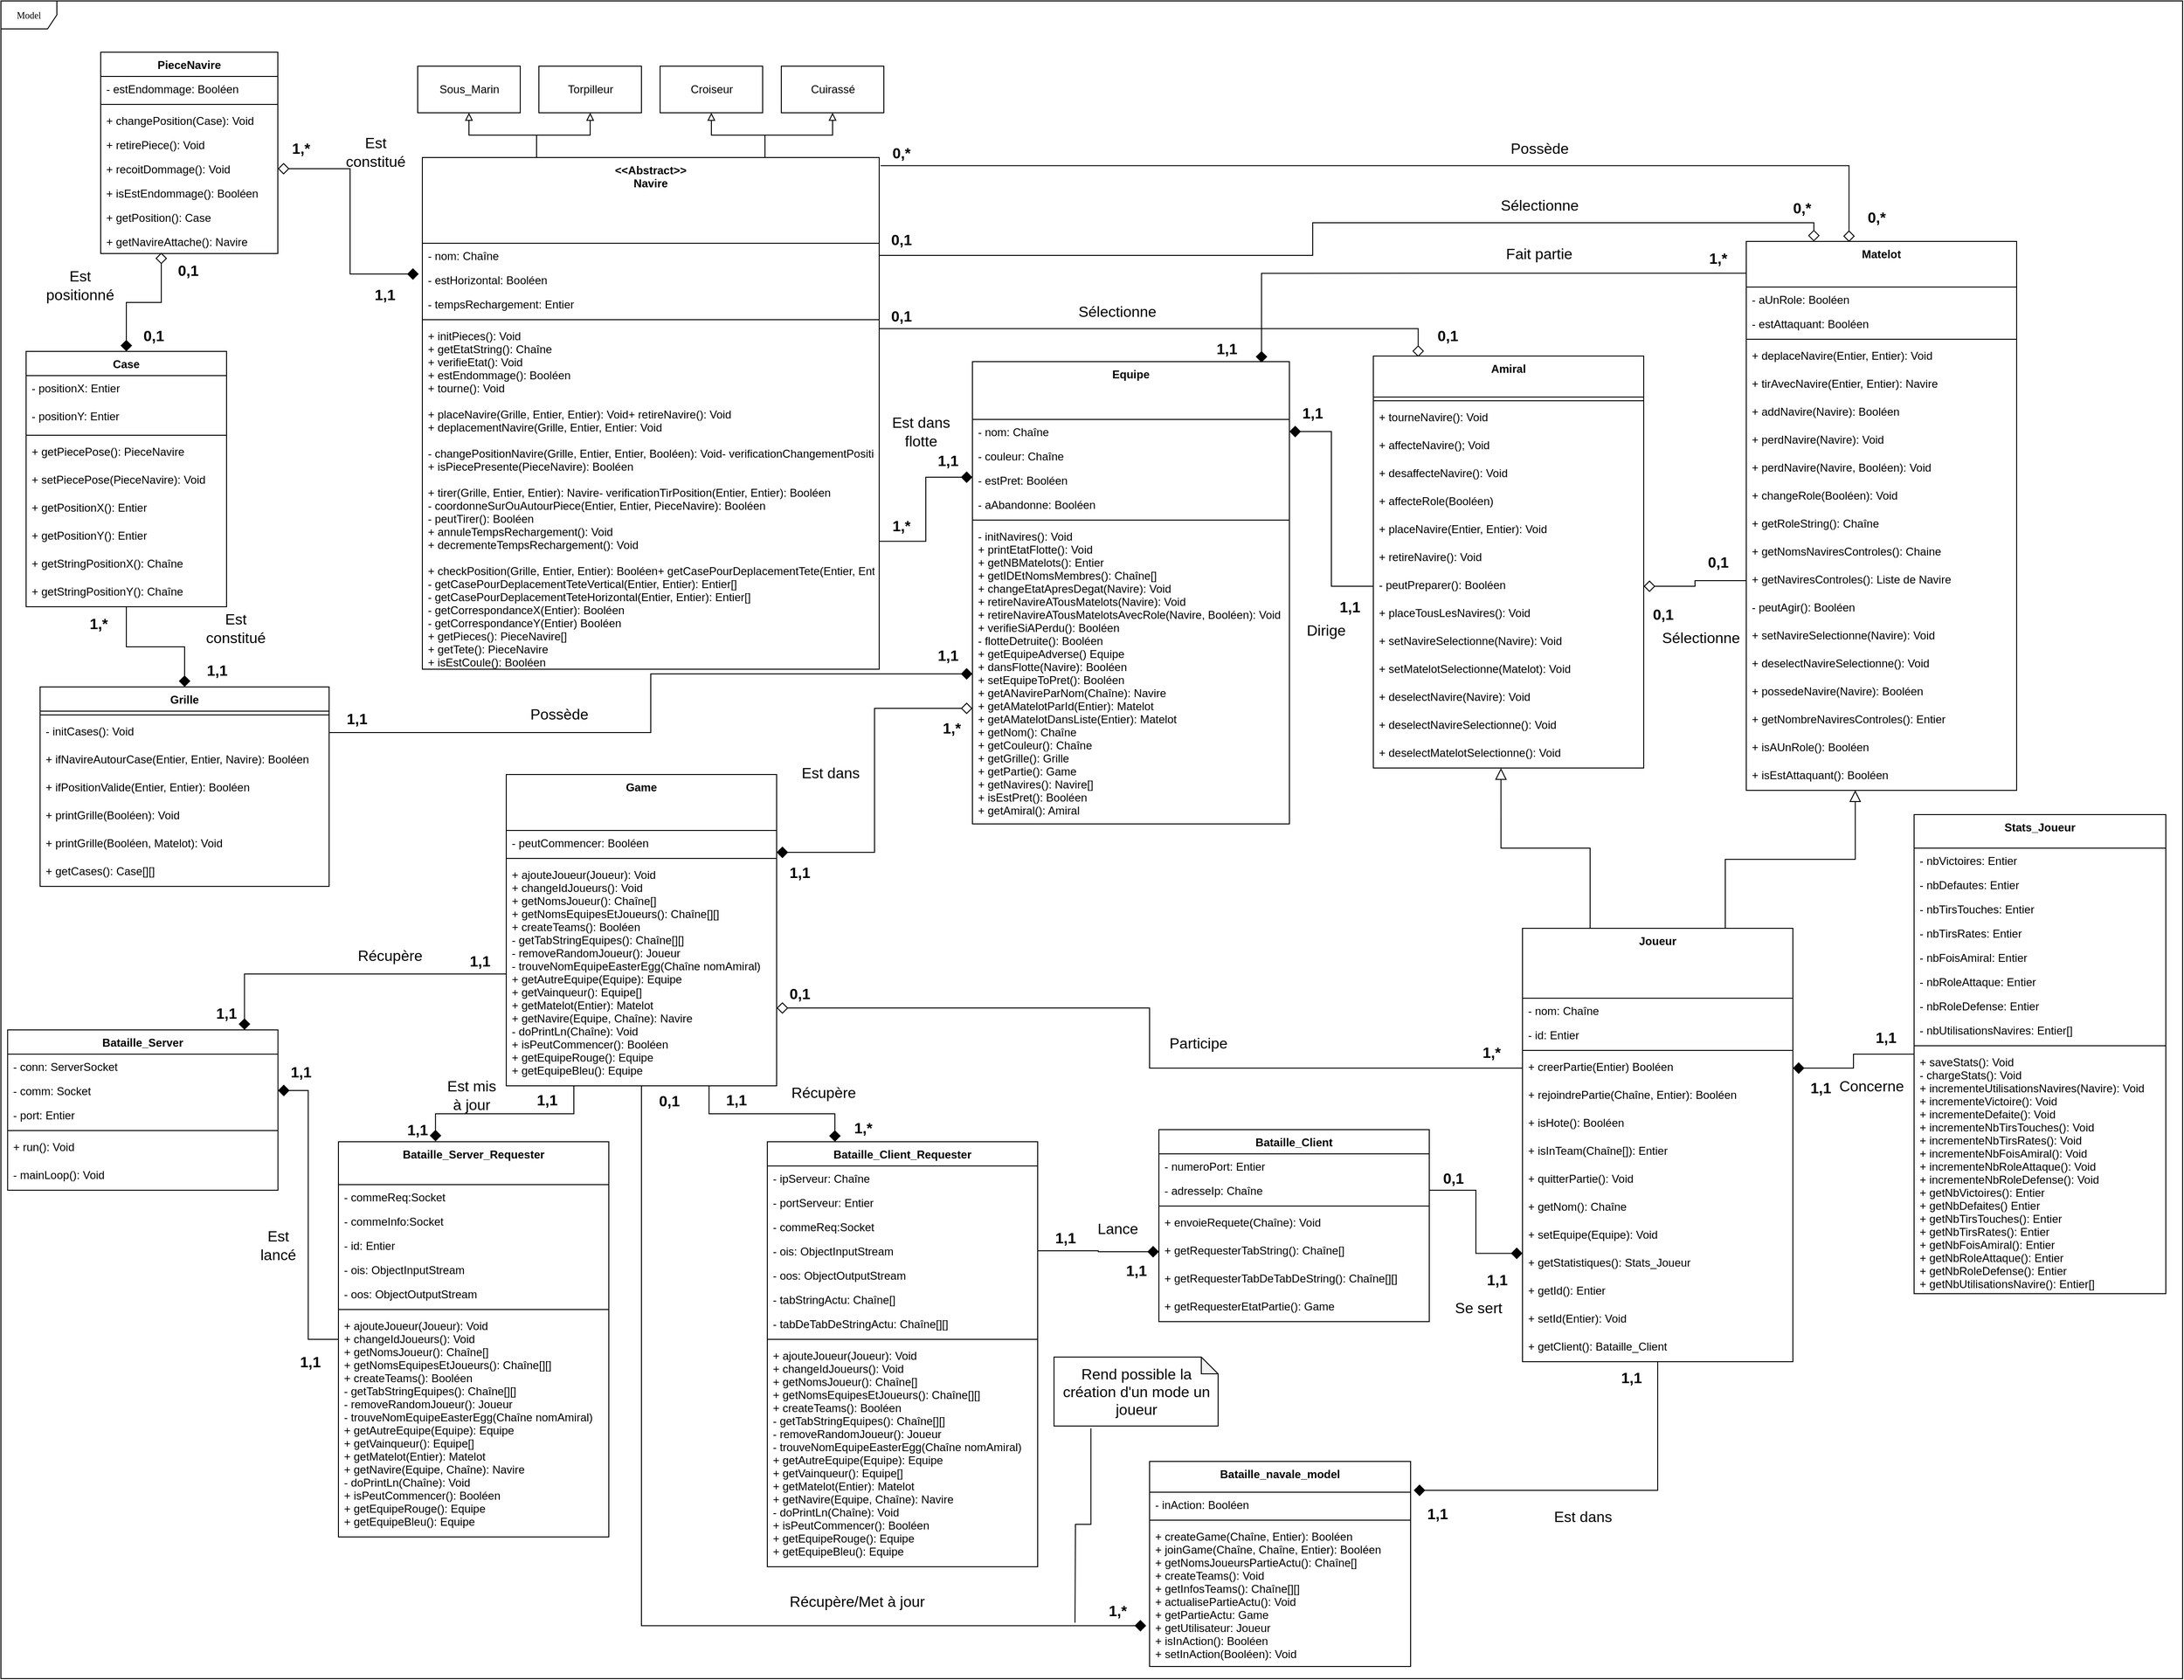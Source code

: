 <mxfile version="10.7.9" type="device"><diagram name="Page-1" id="c4acf3e9-155e-7222-9cf6-157b1a14988f"><mxGraphModel dx="2640" dy="985" grid="1" gridSize="10" guides="1" tooltips="1" connect="1" arrows="1" fold="1" page="1" pageScale="1" pageWidth="850" pageHeight="1100" background="#ffffff" math="0" shadow="0"><root><mxCell id="0"/><mxCell id="1" parent="0"/><mxCell id="17acba5748e5396b-1" value="Model" style="shape=umlFrame;whiteSpace=wrap;html=1;rounded=0;shadow=0;comic=0;labelBackgroundColor=none;strokeColor=#000000;strokeWidth=1;fillColor=#ffffff;fontFamily=Verdana;fontSize=10;fontColor=#000000;align=center;" parent="1" vertex="1"><mxGeometry x="-282" y="10" width="2340" height="1800" as="geometry"/></mxCell><mxCell id="5d2195bd80daf111-40" style="edgeStyle=orthogonalEdgeStyle;rounded=0;html=1;dashed=1;labelBackgroundColor=none;startFill=0;endArrow=open;endFill=0;endSize=10;fontFamily=Verdana;fontSize=10;" parent="1" edge="1"><mxGeometry relative="1" as="geometry"><Array as="points"/><mxPoint x="730" y="838" as="targetPoint"/></mxGeometry></mxCell><mxCell id="5d2195bd80daf111-39" style="edgeStyle=orthogonalEdgeStyle;rounded=0;html=1;dashed=1;labelBackgroundColor=none;startFill=0;endArrow=open;endFill=0;endSize=10;fontFamily=Verdana;fontSize=10;" parent="1" edge="1"><mxGeometry relative="1" as="geometry"><mxPoint x="730" y="978" as="targetPoint"/></mxGeometry></mxCell><mxCell id="5d2195bd80daf111-41" style="edgeStyle=orthogonalEdgeStyle;rounded=0;html=1;dashed=1;labelBackgroundColor=none;startFill=0;endArrow=open;endFill=0;endSize=10;fontFamily=Verdana;fontSize=10;" parent="1" edge="1"><mxGeometry relative="1" as="geometry"><Array as="points"/><mxPoint x="730" y="628" as="targetPoint"/></mxGeometry></mxCell><mxCell id="5d2195bd80daf111-32" style="edgeStyle=orthogonalEdgeStyle;rounded=0;html=1;dashed=1;labelBackgroundColor=none;startFill=0;endArrow=open;endFill=0;endSize=10;fontFamily=Verdana;fontSize=10;" parent="1" edge="1"><mxGeometry relative="1" as="geometry"><Array as="points"><mxPoint x="170" y="780"/></Array><mxPoint x="190" y="780" as="targetPoint"/></mxGeometry></mxCell><mxCell id="5d2195bd80daf111-33" style="edgeStyle=orthogonalEdgeStyle;rounded=0;html=1;dashed=1;labelBackgroundColor=none;startFill=0;endArrow=open;endFill=0;endSize=10;fontFamily=Verdana;fontSize=10;" parent="1" edge="1"><mxGeometry relative="1" as="geometry"><Array as="points"><mxPoint x="140" y="978"/></Array><mxPoint x="190" y="978" as="targetPoint"/></mxGeometry></mxCell><mxCell id="1sMbNamxGfBA-D-JPtdT-36" style="edgeStyle=orthogonalEdgeStyle;rounded=0;orthogonalLoop=1;jettySize=auto;html=1;exitX=0.25;exitY=0;exitDx=0;exitDy=0;endArrow=block;endFill=0;strokeWidth=1;" parent="1" source="1sMbNamxGfBA-D-JPtdT-6" target="1sMbNamxGfBA-D-JPtdT-32" edge="1"><mxGeometry relative="1" as="geometry"/></mxCell><mxCell id="1sMbNamxGfBA-D-JPtdT-37" style="edgeStyle=orthogonalEdgeStyle;rounded=0;orthogonalLoop=1;jettySize=auto;html=1;exitX=0.25;exitY=0;exitDx=0;exitDy=0;entryX=0.5;entryY=1;entryDx=0;entryDy=0;endArrow=block;endFill=0;strokeWidth=1;" parent="1" source="1sMbNamxGfBA-D-JPtdT-6" target="1sMbNamxGfBA-D-JPtdT-34" edge="1"><mxGeometry relative="1" as="geometry"/></mxCell><mxCell id="1sMbNamxGfBA-D-JPtdT-38" style="edgeStyle=orthogonalEdgeStyle;rounded=0;orthogonalLoop=1;jettySize=auto;html=1;exitX=0.75;exitY=0;exitDx=0;exitDy=0;endArrow=block;endFill=0;strokeWidth=1;" parent="1" source="1sMbNamxGfBA-D-JPtdT-6" target="1sMbNamxGfBA-D-JPtdT-33" edge="1"><mxGeometry relative="1" as="geometry"/></mxCell><mxCell id="1sMbNamxGfBA-D-JPtdT-39" style="edgeStyle=orthogonalEdgeStyle;rounded=0;orthogonalLoop=1;jettySize=auto;html=1;exitX=0.75;exitY=0;exitDx=0;exitDy=0;endArrow=block;endFill=0;strokeWidth=1;" parent="1" source="1sMbNamxGfBA-D-JPtdT-6" target="1sMbNamxGfBA-D-JPtdT-35" edge="1"><mxGeometry relative="1" as="geometry"/></mxCell><mxCell id="iDLjYE1rRmJOe8-HhJFW-146" style="edgeStyle=orthogonalEdgeStyle;rounded=0;orthogonalLoop=1;jettySize=auto;html=1;exitX=1;exitY=0.5;exitDx=0;exitDy=0;entryX=0.25;entryY=0;entryDx=0;entryDy=0;startArrow=none;startFill=0;startSize=10;endArrow=diamond;endFill=0;endSize=10;strokeWidth=1;" parent="1" source="1sMbNamxGfBA-D-JPtdT-7" target="iDLjYE1rRmJOe8-HhJFW-108" edge="1"><mxGeometry relative="1" as="geometry"/></mxCell><mxCell id="iDLjYE1rRmJOe8-HhJFW-147" style="edgeStyle=orthogonalEdgeStyle;rounded=0;orthogonalLoop=1;jettySize=auto;html=1;exitX=1;exitY=0.015;exitDx=0;exitDy=0;entryX=0.166;entryY=0.002;entryDx=0;entryDy=0;entryPerimeter=0;startArrow=none;startFill=0;startSize=10;endArrow=diamond;endFill=0;endSize=10;strokeWidth=1;exitPerimeter=0;" parent="1" source="1sMbNamxGfBA-D-JPtdT-9" target="iDLjYE1rRmJOe8-HhJFW-93" edge="1"><mxGeometry relative="1" as="geometry"/></mxCell><mxCell id="1sMbNamxGfBA-D-JPtdT-6" value="&lt;&lt;Abstract&gt;&gt;&#xA;Navire" style="swimlane;fontStyle=1;align=center;verticalAlign=top;childLayout=stackLayout;horizontal=1;startSize=92;horizontalStack=0;resizeParent=1;resizeParentMax=0;resizeLast=0;collapsible=1;marginBottom=0;" parent="1" vertex="1"><mxGeometry x="170" y="178" width="490" height="549" as="geometry"><mxRectangle x="170" y="178" width="490" height="92" as="alternateBounds"/></mxGeometry></mxCell><mxCell id="1sMbNamxGfBA-D-JPtdT-7" value="- nom: Chaîne" style="text;strokeColor=none;fillColor=none;align=left;verticalAlign=top;spacingLeft=4;spacingRight=4;overflow=hidden;rotatable=0;points=[[0,0.5],[1,0.5]];portConstraint=eastwest;" parent="1sMbNamxGfBA-D-JPtdT-6" vertex="1"><mxGeometry y="92" width="490" height="26" as="geometry"/></mxCell><mxCell id="1sMbNamxGfBA-D-JPtdT-11" value="- estHorizontal: Booléen" style="text;strokeColor=none;fillColor=none;align=left;verticalAlign=top;spacingLeft=4;spacingRight=4;overflow=hidden;rotatable=0;points=[[0,0.5],[1,0.5]];portConstraint=eastwest;" parent="1sMbNamxGfBA-D-JPtdT-6" vertex="1"><mxGeometry y="118" width="490" height="26" as="geometry"/></mxCell><mxCell id="1sMbNamxGfBA-D-JPtdT-12" value="- tempsRechargement: Entier" style="text;strokeColor=none;fillColor=none;align=left;verticalAlign=top;spacingLeft=4;spacingRight=4;overflow=hidden;rotatable=0;points=[[0,0.5],[1,0.5]];portConstraint=eastwest;" parent="1sMbNamxGfBA-D-JPtdT-6" vertex="1"><mxGeometry y="144" width="490" height="26" as="geometry"/></mxCell><mxCell id="1sMbNamxGfBA-D-JPtdT-8" value="" style="line;strokeWidth=1;fillColor=none;align=left;verticalAlign=middle;spacingTop=-1;spacingLeft=3;spacingRight=3;rotatable=0;labelPosition=right;points=[];portConstraint=eastwest;" parent="1sMbNamxGfBA-D-JPtdT-6" vertex="1"><mxGeometry y="170" width="490" height="8" as="geometry"/></mxCell><mxCell id="1sMbNamxGfBA-D-JPtdT-9" value="+ initPieces(): Void&#xA;+ getEtatString(): Chaîne&#xA;+ verifieEtat(): Void&#xA;+ estEndommage(): Booléen&#xA;+ tourne(): Void&#xA;&#xA;+ placeNavire(Grille, Entier, Entier): Void+ retireNavire(): Void&#xA;+ deplacementNavire(Grille, Entier, Entier: Void&#xA;&#xA;- changePositionNavire(Grille, Entier, Entier, Booléen): Void- verificationChangementPosition(Grille, Entier, Entier, Booléen): Booléen&#xA;+ isPiecePresente(PieceNavire): Booléen&#xA;&#xA;+ tirer(Grille, Entier, Entier): Navire- verificationTirPosition(Entier, Entier): Booléen&#xA;- coordonneSurOuAutourPiece(Entier, Entier, PieceNavire): Booléen&#xA;- peutTirer(): Booléen&#xA;+ annuleTempsRechargement(): Void&#xA;+ decrementeTempsRechargement(): Void&#xA;&#xA;+ checkPosition(Grille, Entier, Entier): Booléen+ getCasePourDeplacementTete(Entier, Entier): Entier[]&#xA;- getCasePourDeplacementTeteVertical(Entier, Entier): Entier[]&#xA;- getCasePourDeplacementTeteHorizontal(Entier, Entier): Entier[]&#xA;- getCorrespondanceX(Entier): Booléen&#xA;- getCorrespondanceY(Entier) Booléen&#xA;+ getPieces(): PieceNavire[]&#xA;+ getTete(): PieceNavire&#xA;+ isEstCoule(): Booléen&#xA;" style="text;strokeColor=none;fillColor=none;align=left;verticalAlign=top;spacingLeft=4;spacingRight=4;overflow=hidden;rotatable=0;points=[[0,0.5],[1,0.5]];portConstraint=eastwest;" parent="1sMbNamxGfBA-D-JPtdT-6" vertex="1"><mxGeometry y="178" width="490" height="371" as="geometry"/></mxCell><mxCell id="1sMbNamxGfBA-D-JPtdT-28" value="PieceNavire" style="swimlane;fontStyle=1;align=center;verticalAlign=top;childLayout=stackLayout;horizontal=1;startSize=26;horizontalStack=0;resizeParent=1;resizeParentMax=0;resizeLast=0;collapsible=1;marginBottom=0;" parent="1" vertex="1"><mxGeometry x="-175" y="65" width="190" height="216" as="geometry"><mxRectangle x="780" y="120" width="100" height="26" as="alternateBounds"/></mxGeometry></mxCell><mxCell id="1sMbNamxGfBA-D-JPtdT-29" value="- estEndommage: Booléen" style="text;strokeColor=none;fillColor=none;align=left;verticalAlign=top;spacingLeft=4;spacingRight=4;overflow=hidden;rotatable=0;points=[[0,0.5],[1,0.5]];portConstraint=eastwest;" parent="1sMbNamxGfBA-D-JPtdT-28" vertex="1"><mxGeometry y="26" width="190" height="26" as="geometry"/></mxCell><mxCell id="1sMbNamxGfBA-D-JPtdT-30" value="" style="line;strokeWidth=1;fillColor=none;align=left;verticalAlign=middle;spacingTop=-1;spacingLeft=3;spacingRight=3;rotatable=0;labelPosition=right;points=[];portConstraint=eastwest;" parent="1sMbNamxGfBA-D-JPtdT-28" vertex="1"><mxGeometry y="52" width="190" height="8" as="geometry"/></mxCell><mxCell id="1sMbNamxGfBA-D-JPtdT-31" value="+ changePosition(Case): Void" style="text;strokeColor=none;fillColor=none;align=left;verticalAlign=top;spacingLeft=4;spacingRight=4;overflow=hidden;rotatable=0;points=[[0,0.5],[1,0.5]];portConstraint=eastwest;" parent="1sMbNamxGfBA-D-JPtdT-28" vertex="1"><mxGeometry y="60" width="190" height="26" as="geometry"/></mxCell><mxCell id="1sMbNamxGfBA-D-JPtdT-40" value="+ retirePiece(): Void" style="text;strokeColor=none;fillColor=none;align=left;verticalAlign=top;spacingLeft=4;spacingRight=4;overflow=hidden;rotatable=0;points=[[0,0.5],[1,0.5]];portConstraint=eastwest;" parent="1sMbNamxGfBA-D-JPtdT-28" vertex="1"><mxGeometry y="86" width="190" height="26" as="geometry"/></mxCell><mxCell id="1sMbNamxGfBA-D-JPtdT-41" value="+ recoitDommage(): Void" style="text;strokeColor=none;fillColor=none;align=left;verticalAlign=top;spacingLeft=4;spacingRight=4;overflow=hidden;rotatable=0;points=[[0,0.5],[1,0.5]];portConstraint=eastwest;" parent="1sMbNamxGfBA-D-JPtdT-28" vertex="1"><mxGeometry y="112" width="190" height="26" as="geometry"/></mxCell><mxCell id="1sMbNamxGfBA-D-JPtdT-42" value="+ isEstEndommage(): Booléen" style="text;strokeColor=none;fillColor=none;align=left;verticalAlign=top;spacingLeft=4;spacingRight=4;overflow=hidden;rotatable=0;points=[[0,0.5],[1,0.5]];portConstraint=eastwest;" parent="1sMbNamxGfBA-D-JPtdT-28" vertex="1"><mxGeometry y="138" width="190" height="26" as="geometry"/></mxCell><mxCell id="1sMbNamxGfBA-D-JPtdT-43" value="+ getPosition(): Case" style="text;strokeColor=none;fillColor=none;align=left;verticalAlign=top;spacingLeft=4;spacingRight=4;overflow=hidden;rotatable=0;points=[[0,0.5],[1,0.5]];portConstraint=eastwest;" parent="1sMbNamxGfBA-D-JPtdT-28" vertex="1"><mxGeometry y="164" width="190" height="26" as="geometry"/></mxCell><mxCell id="1sMbNamxGfBA-D-JPtdT-45" value="+ getNavireAttache(): Navire" style="text;strokeColor=none;fillColor=none;align=left;verticalAlign=top;spacingLeft=4;spacingRight=4;overflow=hidden;rotatable=0;points=[[0,0.5],[1,0.5]];portConstraint=eastwest;" parent="1sMbNamxGfBA-D-JPtdT-28" vertex="1"><mxGeometry y="190" width="190" height="26" as="geometry"/></mxCell><mxCell id="1sMbNamxGfBA-D-JPtdT-32" value="Sous_Marin" style="html=1;" parent="1" vertex="1"><mxGeometry x="165" y="80" width="110" height="50" as="geometry"/></mxCell><mxCell id="1sMbNamxGfBA-D-JPtdT-33" value="Croiseur" style="html=1;" parent="1" vertex="1"><mxGeometry x="425" y="80" width="110" height="50" as="geometry"/></mxCell><mxCell id="1sMbNamxGfBA-D-JPtdT-34" value="Torpilleur" style="html=1;" parent="1" vertex="1"><mxGeometry x="295" y="80" width="110" height="50" as="geometry"/></mxCell><mxCell id="1sMbNamxGfBA-D-JPtdT-35" value="Cuirassé" style="html=1;" parent="1" vertex="1"><mxGeometry x="555" y="80" width="110" height="50" as="geometry"/></mxCell><mxCell id="1sMbNamxGfBA-D-JPtdT-46" style="edgeStyle=orthogonalEdgeStyle;rounded=0;orthogonalLoop=1;jettySize=auto;html=1;exitX=-0.008;exitY=0.269;exitDx=0;exitDy=0;endArrow=diamond;endFill=0;strokeWidth=1;startArrow=diamond;startFill=1;targetPerimeterSpacing=0;endSize=10;startSize=10;exitPerimeter=0;" parent="1" source="1sMbNamxGfBA-D-JPtdT-11" target="1sMbNamxGfBA-D-JPtdT-41" edge="1"><mxGeometry relative="1" as="geometry"/></mxCell><mxCell id="iDLjYE1rRmJOe8-HhJFW-1" value="Equipe" style="swimlane;fontStyle=1;align=center;verticalAlign=top;childLayout=stackLayout;horizontal=1;startSize=62;horizontalStack=0;resizeParent=1;resizeParentMax=0;resizeLast=0;collapsible=1;marginBottom=0;" parent="1" vertex="1"><mxGeometry x="760" y="397" width="340" height="496" as="geometry"><mxRectangle x="770" y="428" width="220" height="52" as="alternateBounds"/></mxGeometry></mxCell><mxCell id="iDLjYE1rRmJOe8-HhJFW-2" value="- nom: Chaîne" style="text;strokeColor=none;fillColor=none;align=left;verticalAlign=top;spacingLeft=4;spacingRight=4;overflow=hidden;rotatable=0;points=[[0,0.5],[1,0.5]];portConstraint=eastwest;" parent="iDLjYE1rRmJOe8-HhJFW-1" vertex="1"><mxGeometry y="62" width="340" height="26" as="geometry"/></mxCell><mxCell id="iDLjYE1rRmJOe8-HhJFW-6" value="- couleur: Chaîne" style="text;strokeColor=none;fillColor=none;align=left;verticalAlign=top;spacingLeft=4;spacingRight=4;overflow=hidden;rotatable=0;points=[[0,0.5],[1,0.5]];portConstraint=eastwest;" parent="iDLjYE1rRmJOe8-HhJFW-1" vertex="1"><mxGeometry y="88" width="340" height="26" as="geometry"/></mxCell><mxCell id="iDLjYE1rRmJOe8-HhJFW-7" value="- estPret: Booléen" style="text;strokeColor=none;fillColor=none;align=left;verticalAlign=top;spacingLeft=4;spacingRight=4;overflow=hidden;rotatable=0;points=[[0,0.5],[1,0.5]];portConstraint=eastwest;" parent="iDLjYE1rRmJOe8-HhJFW-1" vertex="1"><mxGeometry y="114" width="340" height="26" as="geometry"/></mxCell><mxCell id="iDLjYE1rRmJOe8-HhJFW-5" value="- aAbandonne: Booléen" style="text;strokeColor=none;fillColor=none;align=left;verticalAlign=top;spacingLeft=4;spacingRight=4;overflow=hidden;rotatable=0;points=[[0,0.5],[1,0.5]];portConstraint=eastwest;" parent="iDLjYE1rRmJOe8-HhJFW-1" vertex="1"><mxGeometry y="140" width="340" height="26" as="geometry"/></mxCell><mxCell id="iDLjYE1rRmJOe8-HhJFW-3" value="" style="line;strokeWidth=1;fillColor=none;align=left;verticalAlign=middle;spacingTop=-1;spacingLeft=3;spacingRight=3;rotatable=0;labelPosition=right;points=[];portConstraint=eastwest;" parent="iDLjYE1rRmJOe8-HhJFW-1" vertex="1"><mxGeometry y="166" width="340" height="8" as="geometry"/></mxCell><mxCell id="iDLjYE1rRmJOe8-HhJFW-4" value="- initNavires(): Void&#xA;+ printEtatFlotte(): Void&#xA;+ getNBMatelots(): Entier&#xA;+ getIDEtNomsMembres(): Chaîne[]&#xA;+ changeEtatApresDegat(Navire): Void&#xA;+ retireNavireATousMatelots(Navire): Void&#xA;+ retireNavireATousMatelotsAvecRole(Navire, Booléen): Void&#xA;+ verifieSiAPerdu(): Booléen&#xA;- flotteDetruite(): Booléen&#xA;+ getEquipeAdverse() Equipe&#xA;+ dansFlotte(Navire): Booléen&#xA;+ setEquipeToPret(): Booléen&#xA;+ getANavireParNom(Chaîne): Navire&#xA;+ getAMatelotParId(Entier): Matelot&#xA;+ getAMatelotDansListe(Entier): Matelot&#xA;+ getNom(): Chaîne&#xA;+ getCouleur(): Chaîne&#xA;+ getGrille(): Grille&#xA;+ getPartie(): Game&#xA;+ getNavires(): Navire[]&#xA;+ isEstPret(): Booléen&#xA;+ getAmiral(): Amiral" style="text;strokeColor=none;fillColor=none;align=left;verticalAlign=top;spacingLeft=4;spacingRight=4;overflow=hidden;rotatable=0;points=[[0,0.5],[1,0.5]];portConstraint=eastwest;" parent="iDLjYE1rRmJOe8-HhJFW-1" vertex="1"><mxGeometry y="174" width="340" height="322" as="geometry"/></mxCell><mxCell id="iDLjYE1rRmJOe8-HhJFW-32" style="edgeStyle=orthogonalEdgeStyle;rounded=0;orthogonalLoop=1;jettySize=auto;html=1;exitX=1;exitY=0.75;exitDx=0;exitDy=0;entryX=0;entryY=0.25;entryDx=0;entryDy=0;endArrow=diamond;endFill=1;endSize=10;" parent="1" source="1sMbNamxGfBA-D-JPtdT-6" target="iDLjYE1rRmJOe8-HhJFW-1" edge="1"><mxGeometry relative="1" as="geometry"/></mxCell><mxCell id="iDLjYE1rRmJOe8-HhJFW-242" style="edgeStyle=orthogonalEdgeStyle;rounded=0;orthogonalLoop=1;jettySize=auto;html=1;exitX=0.25;exitY=1;exitDx=0;exitDy=0;entryX=0.359;entryY=-0.001;entryDx=0;entryDy=0;entryPerimeter=0;startArrow=none;startFill=0;startSize=10;endArrow=diamond;endFill=1;endSize=10;strokeWidth=1;" parent="1" source="iDLjYE1rRmJOe8-HhJFW-60" target="iDLjYE1rRmJOe8-HhJFW-228" edge="1"><mxGeometry relative="1" as="geometry"/></mxCell><mxCell id="iDLjYE1rRmJOe8-HhJFW-244" style="edgeStyle=orthogonalEdgeStyle;rounded=0;orthogonalLoop=1;jettySize=auto;html=1;entryX=0.876;entryY=0;entryDx=0;entryDy=0;entryPerimeter=0;startArrow=none;startFill=0;startSize=10;endArrow=diamond;endFill=1;endSize=10;strokeWidth=1;" parent="1" source="iDLjYE1rRmJOe8-HhJFW-66" target="iDLjYE1rRmJOe8-HhJFW-218" edge="1"><mxGeometry relative="1" as="geometry"/></mxCell><mxCell id="iDLjYE1rRmJOe8-HhJFW-245" style="edgeStyle=orthogonalEdgeStyle;rounded=0;orthogonalLoop=1;jettySize=auto;html=1;exitX=0.75;exitY=1;exitDx=0;exitDy=0;entryX=0.25;entryY=0;entryDx=0;entryDy=0;startArrow=none;startFill=0;startSize=10;endArrow=diamond;endFill=1;endSize=10;strokeWidth=1;" parent="1" source="iDLjYE1rRmJOe8-HhJFW-60" target="iDLjYE1rRmJOe8-HhJFW-208" edge="1"><mxGeometry relative="1" as="geometry"/></mxCell><mxCell id="iDLjYE1rRmJOe8-HhJFW-253" style="edgeStyle=orthogonalEdgeStyle;rounded=0;orthogonalLoop=1;jettySize=auto;html=1;exitX=0.5;exitY=1;exitDx=0;exitDy=0;entryX=-0.013;entryY=0.714;entryDx=0;entryDy=0;entryPerimeter=0;startArrow=none;startFill=0;startSize=10;endArrow=diamond;endFill=1;endSize=10;strokeWidth=1;" parent="1" source="iDLjYE1rRmJOe8-HhJFW-60" target="iDLjYE1rRmJOe8-HhJFW-252" edge="1"><mxGeometry relative="1" as="geometry"/></mxCell><mxCell id="iDLjYE1rRmJOe8-HhJFW-60" value="Game" style="swimlane;fontStyle=1;align=center;verticalAlign=top;childLayout=stackLayout;horizontal=1;startSize=60;horizontalStack=0;resizeParent=1;resizeParentMax=0;resizeLast=0;collapsible=1;marginBottom=0;" parent="1" vertex="1"><mxGeometry x="260" y="840" width="290" height="334" as="geometry"><mxRectangle x="260" y="840" width="170" height="60" as="alternateBounds"/></mxGeometry></mxCell><mxCell id="iDLjYE1rRmJOe8-HhJFW-61" value="- peutCommencer: Booléen" style="text;strokeColor=none;fillColor=none;align=left;verticalAlign=top;spacingLeft=4;spacingRight=4;overflow=hidden;rotatable=0;points=[[0,0.5],[1,0.5]];portConstraint=eastwest;" parent="iDLjYE1rRmJOe8-HhJFW-60" vertex="1"><mxGeometry y="60" width="290" height="26" as="geometry"/></mxCell><mxCell id="iDLjYE1rRmJOe8-HhJFW-65" value="" style="line;strokeWidth=1;fillColor=none;align=left;verticalAlign=middle;spacingTop=-1;spacingLeft=3;spacingRight=3;rotatable=0;labelPosition=right;points=[];portConstraint=eastwest;" parent="iDLjYE1rRmJOe8-HhJFW-60" vertex="1"><mxGeometry y="86" width="290" height="8" as="geometry"/></mxCell><mxCell id="iDLjYE1rRmJOe8-HhJFW-66" value="+ ajouteJoueur(Joueur): Void&#xA;+ changeIdJoueurs(): Void&#xA;+ getNomsJoueur(): Chaîne[]&#xA;+ getNomsEquipesEtJoueurs(): Chaîne[][]&#xA;+ createTeams(): Booléen&#xA;- getTabStringEquipes(): Chaîne[][]&#xA;- removeRandomJoueur(): Joueur&#xA;- trouveNomEquipeEasterEgg(Chaîne nomAmiral)&#xA;+ getAutreEquipe(Equipe): Equipe&#xA;+ getVainqueur(): Equipe[]&#xA;+ getMatelot(Entier): Matelot&#xA;+ getNavire(Equipe, Chaîne): Navire&#xA;- doPrintLn(Chaîne): Void&#xA;+ isPeutCommencer(): Booléen&#xA;+ getEquipeRouge(): Equipe&#xA;+ getEquipeBleu(): Equipe" style="text;strokeColor=none;fillColor=none;align=left;verticalAlign=top;spacingLeft=4;spacingRight=4;overflow=hidden;rotatable=0;points=[[0,0.5],[1,0.5]];portConstraint=eastwest;" parent="iDLjYE1rRmJOe8-HhJFW-60" vertex="1"><mxGeometry y="94" width="290" height="240" as="geometry"/></mxCell><mxCell id="iDLjYE1rRmJOe8-HhJFW-134" style="edgeStyle=orthogonalEdgeStyle;rounded=0;orthogonalLoop=1;jettySize=auto;html=1;exitX=0.25;exitY=0;exitDx=0;exitDy=0;entryX=0.472;entryY=1.005;entryDx=0;entryDy=0;entryPerimeter=0;startArrow=none;startFill=0;startSize=10;endArrow=block;endFill=0;endSize=10;strokeWidth=1;" parent="1" source="iDLjYE1rRmJOe8-HhJFW-71" target="iDLjYE1rRmJOe8-HhJFW-126" edge="1"><mxGeometry relative="1" as="geometry"/></mxCell><mxCell id="iDLjYE1rRmJOe8-HhJFW-135" style="edgeStyle=orthogonalEdgeStyle;rounded=0;orthogonalLoop=1;jettySize=auto;html=1;exitX=0.75;exitY=0;exitDx=0;exitDy=0;startArrow=none;startFill=0;startSize=10;endArrow=block;endFill=0;endSize=10;strokeWidth=1;entryX=0.403;entryY=0.996;entryDx=0;entryDy=0;entryPerimeter=0;" parent="1" source="iDLjYE1rRmJOe8-HhJFW-71" target="iDLjYE1rRmJOe8-HhJFW-131" edge="1"><mxGeometry relative="1" as="geometry"><mxPoint x="1720" y="860" as="targetPoint"/></mxGeometry></mxCell><mxCell id="iDLjYE1rRmJOe8-HhJFW-254" style="edgeStyle=orthogonalEdgeStyle;rounded=0;orthogonalLoop=1;jettySize=auto;html=1;exitX=0.5;exitY=1;exitDx=0;exitDy=0;entryX=1.012;entryY=-0.077;entryDx=0;entryDy=0;entryPerimeter=0;startArrow=none;startFill=0;startSize=10;endArrow=diamond;endFill=1;endSize=10;strokeWidth=1;" parent="1" source="iDLjYE1rRmJOe8-HhJFW-71" target="iDLjYE1rRmJOe8-HhJFW-250" edge="1"><mxGeometry relative="1" as="geometry"/></mxCell><mxCell id="iDLjYE1rRmJOe8-HhJFW-71" value="Joueur" style="swimlane;fontStyle=1;align=center;verticalAlign=top;childLayout=stackLayout;horizontal=1;startSize=75;horizontalStack=0;resizeParent=1;resizeParentMax=0;resizeLast=0;collapsible=1;marginBottom=0;" parent="1" vertex="1"><mxGeometry x="1350" y="1005" width="290" height="465" as="geometry"><mxRectangle x="1350" y="1005" width="190" height="75" as="alternateBounds"/></mxGeometry></mxCell><mxCell id="iDLjYE1rRmJOe8-HhJFW-78" value="- nom: Chaîne" style="text;strokeColor=none;fillColor=none;align=left;verticalAlign=top;spacingLeft=4;spacingRight=4;overflow=hidden;rotatable=0;points=[[0,0.5],[1,0.5]];portConstraint=eastwest;" parent="iDLjYE1rRmJOe8-HhJFW-71" vertex="1"><mxGeometry y="75" width="290" height="26" as="geometry"/></mxCell><mxCell id="iDLjYE1rRmJOe8-HhJFW-86" value="- id: Entier" style="text;strokeColor=none;fillColor=none;align=left;verticalAlign=top;spacingLeft=4;spacingRight=4;overflow=hidden;rotatable=0;points=[[0,0.5],[1,0.5]];portConstraint=eastwest;" parent="iDLjYE1rRmJOe8-HhJFW-71" vertex="1"><mxGeometry y="101" width="290" height="26" as="geometry"/></mxCell><mxCell id="iDLjYE1rRmJOe8-HhJFW-73" value="" style="line;strokeWidth=1;fillColor=none;align=left;verticalAlign=middle;spacingTop=-1;spacingLeft=3;spacingRight=3;rotatable=0;labelPosition=right;points=[];portConstraint=eastwest;" parent="iDLjYE1rRmJOe8-HhJFW-71" vertex="1"><mxGeometry y="127" width="290" height="8" as="geometry"/></mxCell><mxCell id="iDLjYE1rRmJOe8-HhJFW-74" value="+ creerPartie(Entier) Booléen" style="text;strokeColor=none;fillColor=none;align=left;verticalAlign=top;spacingLeft=4;spacingRight=4;overflow=hidden;rotatable=0;points=[[0,0.5],[1,0.5]];portConstraint=eastwest;" parent="iDLjYE1rRmJOe8-HhJFW-71" vertex="1"><mxGeometry y="135" width="290" height="30" as="geometry"/></mxCell><mxCell id="iDLjYE1rRmJOe8-HhJFW-80" value="+ rejoindrePartie(Chaîne, Entier): Booléen" style="text;strokeColor=none;fillColor=none;align=left;verticalAlign=top;spacingLeft=4;spacingRight=4;overflow=hidden;rotatable=0;points=[[0,0.5],[1,0.5]];portConstraint=eastwest;" parent="iDLjYE1rRmJOe8-HhJFW-71" vertex="1"><mxGeometry y="165" width="290" height="30" as="geometry"/></mxCell><mxCell id="iDLjYE1rRmJOe8-HhJFW-81" value="+ isHote(): Booléen" style="text;strokeColor=none;fillColor=none;align=left;verticalAlign=top;spacingLeft=4;spacingRight=4;overflow=hidden;rotatable=0;points=[[0,0.5],[1,0.5]];portConstraint=eastwest;" parent="iDLjYE1rRmJOe8-HhJFW-71" vertex="1"><mxGeometry y="195" width="290" height="30" as="geometry"/></mxCell><mxCell id="iDLjYE1rRmJOe8-HhJFW-82" value="+ isInTeam(Chaîne[]): Entier" style="text;strokeColor=none;fillColor=none;align=left;verticalAlign=top;spacingLeft=4;spacingRight=4;overflow=hidden;rotatable=0;points=[[0,0.5],[1,0.5]];portConstraint=eastwest;" parent="iDLjYE1rRmJOe8-HhJFW-71" vertex="1"><mxGeometry y="225" width="290" height="30" as="geometry"/></mxCell><mxCell id="iDLjYE1rRmJOe8-HhJFW-83" value="+ quitterPartie(): Void" style="text;strokeColor=none;fillColor=none;align=left;verticalAlign=top;spacingLeft=4;spacingRight=4;overflow=hidden;rotatable=0;points=[[0,0.5],[1,0.5]];portConstraint=eastwest;" parent="iDLjYE1rRmJOe8-HhJFW-71" vertex="1"><mxGeometry y="255" width="290" height="30" as="geometry"/></mxCell><mxCell id="iDLjYE1rRmJOe8-HhJFW-85" value="+ getNom(): Chaîne" style="text;strokeColor=none;fillColor=none;align=left;verticalAlign=top;spacingLeft=4;spacingRight=4;overflow=hidden;rotatable=0;points=[[0,0.5],[1,0.5]];portConstraint=eastwest;" parent="iDLjYE1rRmJOe8-HhJFW-71" vertex="1"><mxGeometry y="285" width="290" height="30" as="geometry"/></mxCell><mxCell id="iDLjYE1rRmJOe8-HhJFW-87" value="+ setEquipe(Equipe): Void" style="text;strokeColor=none;fillColor=none;align=left;verticalAlign=top;spacingLeft=4;spacingRight=4;overflow=hidden;rotatable=0;points=[[0,0.5],[1,0.5]];portConstraint=eastwest;" parent="iDLjYE1rRmJOe8-HhJFW-71" vertex="1"><mxGeometry y="315" width="290" height="30" as="geometry"/></mxCell><mxCell id="iDLjYE1rRmJOe8-HhJFW-88" value="+ getStatistiques(): Stats_Joueur" style="text;strokeColor=none;fillColor=none;align=left;verticalAlign=top;spacingLeft=4;spacingRight=4;overflow=hidden;rotatable=0;points=[[0,0.5],[1,0.5]];portConstraint=eastwest;" parent="iDLjYE1rRmJOe8-HhJFW-71" vertex="1"><mxGeometry y="345" width="290" height="30" as="geometry"/></mxCell><mxCell id="iDLjYE1rRmJOe8-HhJFW-89" value="+ getId(): Entier" style="text;strokeColor=none;fillColor=none;align=left;verticalAlign=top;spacingLeft=4;spacingRight=4;overflow=hidden;rotatable=0;points=[[0,0.5],[1,0.5]];portConstraint=eastwest;" parent="iDLjYE1rRmJOe8-HhJFW-71" vertex="1"><mxGeometry y="375" width="290" height="30" as="geometry"/></mxCell><mxCell id="iDLjYE1rRmJOe8-HhJFW-90" value="+ setId(Entier): Void" style="text;strokeColor=none;fillColor=none;align=left;verticalAlign=top;spacingLeft=4;spacingRight=4;overflow=hidden;rotatable=0;points=[[0,0.5],[1,0.5]];portConstraint=eastwest;" parent="iDLjYE1rRmJOe8-HhJFW-71" vertex="1"><mxGeometry y="405" width="290" height="30" as="geometry"/></mxCell><mxCell id="iDLjYE1rRmJOe8-HhJFW-79" value="+ getClient(): Bataille_Client" style="text;strokeColor=none;fillColor=none;align=left;verticalAlign=top;spacingLeft=4;spacingRight=4;overflow=hidden;rotatable=0;points=[[0,0.5],[1,0.5]];portConstraint=eastwest;" parent="iDLjYE1rRmJOe8-HhJFW-71" vertex="1"><mxGeometry y="435" width="290" height="30" as="geometry"/></mxCell><mxCell id="iDLjYE1rRmJOe8-HhJFW-76" style="edgeStyle=orthogonalEdgeStyle;rounded=0;orthogonalLoop=1;jettySize=auto;html=1;exitX=0;exitY=0.75;exitDx=0;exitDy=0;entryX=1;entryY=0.25;entryDx=0;entryDy=0;endArrow=diamond;endFill=1;endSize=10;startArrow=diamond;startFill=0;startSize=10;" parent="1" source="iDLjYE1rRmJOe8-HhJFW-1" target="iDLjYE1rRmJOe8-HhJFW-60" edge="1"><mxGeometry relative="1" as="geometry"/></mxCell><mxCell id="iDLjYE1rRmJOe8-HhJFW-77" style="edgeStyle=orthogonalEdgeStyle;rounded=0;orthogonalLoop=1;jettySize=auto;html=1;exitX=0;exitY=0.5;exitDx=0;exitDy=0;entryX=1;entryY=0.75;entryDx=0;entryDy=0;startArrow=none;startFill=0;startSize=10;endArrow=diamond;endFill=0;endSize=10;strokeWidth=1;" parent="1" source="iDLjYE1rRmJOe8-HhJFW-74" target="iDLjYE1rRmJOe8-HhJFW-60" edge="1"><mxGeometry relative="1" as="geometry"/></mxCell><mxCell id="iDLjYE1rRmJOe8-HhJFW-93" value="Amiral" style="swimlane;fontStyle=1;align=center;verticalAlign=top;childLayout=stackLayout;horizontal=1;startSize=44;horizontalStack=0;resizeParent=1;resizeParentMax=0;resizeLast=0;collapsible=1;marginBottom=0;" parent="1" vertex="1"><mxGeometry x="1190" y="391" width="290" height="442" as="geometry"><mxRectangle x="1190" y="391" width="250" height="39" as="alternateBounds"/></mxGeometry></mxCell><mxCell id="iDLjYE1rRmJOe8-HhJFW-96" value="" style="line;strokeWidth=1;fillColor=none;align=left;verticalAlign=middle;spacingTop=-1;spacingLeft=3;spacingRight=3;rotatable=0;labelPosition=right;points=[];portConstraint=eastwest;" parent="iDLjYE1rRmJOe8-HhJFW-93" vertex="1"><mxGeometry y="44" width="290" height="8" as="geometry"/></mxCell><mxCell id="iDLjYE1rRmJOe8-HhJFW-97" value="+ tourneNavire(): Void" style="text;strokeColor=none;fillColor=none;align=left;verticalAlign=top;spacingLeft=4;spacingRight=4;overflow=hidden;rotatable=0;points=[[0,0.5],[1,0.5]];portConstraint=eastwest;" parent="iDLjYE1rRmJOe8-HhJFW-93" vertex="1"><mxGeometry y="52" width="290" height="30" as="geometry"/></mxCell><mxCell id="iDLjYE1rRmJOe8-HhJFW-98" value="+ affecteNavire(); Void" style="text;strokeColor=none;fillColor=none;align=left;verticalAlign=top;spacingLeft=4;spacingRight=4;overflow=hidden;rotatable=0;points=[[0,0.5],[1,0.5]];portConstraint=eastwest;" parent="iDLjYE1rRmJOe8-HhJFW-93" vertex="1"><mxGeometry y="82" width="290" height="30" as="geometry"/></mxCell><mxCell id="iDLjYE1rRmJOe8-HhJFW-99" value="+ desaffecteNavire(): Void" style="text;strokeColor=none;fillColor=none;align=left;verticalAlign=top;spacingLeft=4;spacingRight=4;overflow=hidden;rotatable=0;points=[[0,0.5],[1,0.5]];portConstraint=eastwest;" parent="iDLjYE1rRmJOe8-HhJFW-93" vertex="1"><mxGeometry y="112" width="290" height="30" as="geometry"/></mxCell><mxCell id="iDLjYE1rRmJOe8-HhJFW-100" value="+ affecteRole(Booléen)" style="text;strokeColor=none;fillColor=none;align=left;verticalAlign=top;spacingLeft=4;spacingRight=4;overflow=hidden;rotatable=0;points=[[0,0.5],[1,0.5]];portConstraint=eastwest;" parent="iDLjYE1rRmJOe8-HhJFW-93" vertex="1"><mxGeometry y="142" width="290" height="30" as="geometry"/></mxCell><mxCell id="iDLjYE1rRmJOe8-HhJFW-101" value="+ placeNavire(Entier, Entier): Void" style="text;strokeColor=none;fillColor=none;align=left;verticalAlign=top;spacingLeft=4;spacingRight=4;overflow=hidden;rotatable=0;points=[[0,0.5],[1,0.5]];portConstraint=eastwest;" parent="iDLjYE1rRmJOe8-HhJFW-93" vertex="1"><mxGeometry y="172" width="290" height="30" as="geometry"/></mxCell><mxCell id="iDLjYE1rRmJOe8-HhJFW-102" value="+ retireNavire(): Void" style="text;strokeColor=none;fillColor=none;align=left;verticalAlign=top;spacingLeft=4;spacingRight=4;overflow=hidden;rotatable=0;points=[[0,0.5],[1,0.5]];portConstraint=eastwest;" parent="iDLjYE1rRmJOe8-HhJFW-93" vertex="1"><mxGeometry y="202" width="290" height="30" as="geometry"/></mxCell><mxCell id="iDLjYE1rRmJOe8-HhJFW-103" value="- peutPreparer(): Booléen" style="text;strokeColor=none;fillColor=none;align=left;verticalAlign=top;spacingLeft=4;spacingRight=4;overflow=hidden;rotatable=0;points=[[0,0.5],[1,0.5]];portConstraint=eastwest;" parent="iDLjYE1rRmJOe8-HhJFW-93" vertex="1"><mxGeometry y="232" width="290" height="30" as="geometry"/></mxCell><mxCell id="iDLjYE1rRmJOe8-HhJFW-104" value="+ placeTousLesNavires(): Void" style="text;strokeColor=none;fillColor=none;align=left;verticalAlign=top;spacingLeft=4;spacingRight=4;overflow=hidden;rotatable=0;points=[[0,0.5],[1,0.5]];portConstraint=eastwest;" parent="iDLjYE1rRmJOe8-HhJFW-93" vertex="1"><mxGeometry y="262" width="290" height="30" as="geometry"/></mxCell><mxCell id="iDLjYE1rRmJOe8-HhJFW-105" value="+ setNavireSelectionne(Navire): Void" style="text;strokeColor=none;fillColor=none;align=left;verticalAlign=top;spacingLeft=4;spacingRight=4;overflow=hidden;rotatable=0;points=[[0,0.5],[1,0.5]];portConstraint=eastwest;" parent="iDLjYE1rRmJOe8-HhJFW-93" vertex="1"><mxGeometry y="292" width="290" height="30" as="geometry"/></mxCell><mxCell id="iDLjYE1rRmJOe8-HhJFW-106" value="+ setMatelotSelectionne(Matelot): Void" style="text;strokeColor=none;fillColor=none;align=left;verticalAlign=top;spacingLeft=4;spacingRight=4;overflow=hidden;rotatable=0;points=[[0,0.5],[1,0.5]];portConstraint=eastwest;" parent="iDLjYE1rRmJOe8-HhJFW-93" vertex="1"><mxGeometry y="322" width="290" height="30" as="geometry"/></mxCell><mxCell id="iDLjYE1rRmJOe8-HhJFW-107" value="+ deselectNavire(Navire): Void" style="text;strokeColor=none;fillColor=none;align=left;verticalAlign=top;spacingLeft=4;spacingRight=4;overflow=hidden;rotatable=0;points=[[0,0.5],[1,0.5]];portConstraint=eastwest;" parent="iDLjYE1rRmJOe8-HhJFW-93" vertex="1"><mxGeometry y="352" width="290" height="30" as="geometry"/></mxCell><mxCell id="iDLjYE1rRmJOe8-HhJFW-125" value="+ deselectNavireSelectionne(): Void" style="text;strokeColor=none;fillColor=none;align=left;verticalAlign=top;spacingLeft=4;spacingRight=4;overflow=hidden;rotatable=0;points=[[0,0.5],[1,0.5]];portConstraint=eastwest;" parent="iDLjYE1rRmJOe8-HhJFW-93" vertex="1"><mxGeometry y="382" width="290" height="30" as="geometry"/></mxCell><mxCell id="iDLjYE1rRmJOe8-HhJFW-126" value="+ deselectMatelotSelectionne(): Void" style="text;strokeColor=none;fillColor=none;align=left;verticalAlign=top;spacingLeft=4;spacingRight=4;overflow=hidden;rotatable=0;points=[[0,0.5],[1,0.5]];portConstraint=eastwest;" parent="iDLjYE1rRmJOe8-HhJFW-93" vertex="1"><mxGeometry y="412" width="290" height="30" as="geometry"/></mxCell><mxCell id="iDLjYE1rRmJOe8-HhJFW-140" style="edgeStyle=orthogonalEdgeStyle;rounded=0;orthogonalLoop=1;jettySize=auto;html=1;exitX=0.007;exitY=0.058;exitDx=0;exitDy=0;entryX=0.912;entryY=0.002;entryDx=0;entryDy=0;entryPerimeter=0;startArrow=none;startFill=0;startSize=10;endArrow=diamond;endFill=1;endSize=10;strokeWidth=1;exitPerimeter=0;" parent="1" source="iDLjYE1rRmJOe8-HhJFW-108" target="iDLjYE1rRmJOe8-HhJFW-1" edge="1"><mxGeometry relative="1" as="geometry"/></mxCell><mxCell id="iDLjYE1rRmJOe8-HhJFW-108" value="Matelot" style="swimlane;fontStyle=1;align=center;verticalAlign=top;childLayout=stackLayout;horizontal=1;startSize=49;horizontalStack=0;resizeParent=1;resizeParentMax=0;resizeLast=0;collapsible=1;marginBottom=0;" parent="1" vertex="1"><mxGeometry x="1590" y="268" width="290" height="589" as="geometry"><mxRectangle x="1590" y="268" width="170" height="42" as="alternateBounds"/></mxGeometry></mxCell><mxCell id="iDLjYE1rRmJOe8-HhJFW-109" value="- aUnRole: Booléen" style="text;strokeColor=none;fillColor=none;align=left;verticalAlign=top;spacingLeft=4;spacingRight=4;overflow=hidden;rotatable=0;points=[[0,0.5],[1,0.5]];portConstraint=eastwest;" parent="iDLjYE1rRmJOe8-HhJFW-108" vertex="1"><mxGeometry y="49" width="290" height="26" as="geometry"/></mxCell><mxCell id="iDLjYE1rRmJOe8-HhJFW-110" value="- estAttaquant: Booléen" style="text;strokeColor=none;fillColor=none;align=left;verticalAlign=top;spacingLeft=4;spacingRight=4;overflow=hidden;rotatable=0;points=[[0,0.5],[1,0.5]];portConstraint=eastwest;" parent="iDLjYE1rRmJOe8-HhJFW-108" vertex="1"><mxGeometry y="75" width="290" height="26" as="geometry"/></mxCell><mxCell id="iDLjYE1rRmJOe8-HhJFW-111" value="" style="line;strokeWidth=1;fillColor=none;align=left;verticalAlign=middle;spacingTop=-1;spacingLeft=3;spacingRight=3;rotatable=0;labelPosition=right;points=[];portConstraint=eastwest;" parent="iDLjYE1rRmJOe8-HhJFW-108" vertex="1"><mxGeometry y="101" width="290" height="8" as="geometry"/></mxCell><mxCell id="iDLjYE1rRmJOe8-HhJFW-112" value="+ deplaceNavire(Entier, Entier): Void" style="text;strokeColor=none;fillColor=none;align=left;verticalAlign=top;spacingLeft=4;spacingRight=4;overflow=hidden;rotatable=0;points=[[0,0.5],[1,0.5]];portConstraint=eastwest;" parent="iDLjYE1rRmJOe8-HhJFW-108" vertex="1"><mxGeometry y="109" width="290" height="30" as="geometry"/></mxCell><mxCell id="iDLjYE1rRmJOe8-HhJFW-113" value="+ tirAvecNavire(Entier, Entier): Navire" style="text;strokeColor=none;fillColor=none;align=left;verticalAlign=top;spacingLeft=4;spacingRight=4;overflow=hidden;rotatable=0;points=[[0,0.5],[1,0.5]];portConstraint=eastwest;" parent="iDLjYE1rRmJOe8-HhJFW-108" vertex="1"><mxGeometry y="139" width="290" height="30" as="geometry"/></mxCell><mxCell id="iDLjYE1rRmJOe8-HhJFW-114" value="+ addNavire(Navire): Booléen" style="text;strokeColor=none;fillColor=none;align=left;verticalAlign=top;spacingLeft=4;spacingRight=4;overflow=hidden;rotatable=0;points=[[0,0.5],[1,0.5]];portConstraint=eastwest;" parent="iDLjYE1rRmJOe8-HhJFW-108" vertex="1"><mxGeometry y="169" width="290" height="30" as="geometry"/></mxCell><mxCell id="iDLjYE1rRmJOe8-HhJFW-115" value="+ perdNavire(Navire): Void" style="text;strokeColor=none;fillColor=none;align=left;verticalAlign=top;spacingLeft=4;spacingRight=4;overflow=hidden;rotatable=0;points=[[0,0.5],[1,0.5]];portConstraint=eastwest;" parent="iDLjYE1rRmJOe8-HhJFW-108" vertex="1"><mxGeometry y="199" width="290" height="30" as="geometry"/></mxCell><mxCell id="iDLjYE1rRmJOe8-HhJFW-116" value="+ perdNavire(Navire, Booléen): Void" style="text;strokeColor=none;fillColor=none;align=left;verticalAlign=top;spacingLeft=4;spacingRight=4;overflow=hidden;rotatable=0;points=[[0,0.5],[1,0.5]];portConstraint=eastwest;" parent="iDLjYE1rRmJOe8-HhJFW-108" vertex="1"><mxGeometry y="229" width="290" height="30" as="geometry"/></mxCell><mxCell id="iDLjYE1rRmJOe8-HhJFW-117" value="+ changeRole(Booléen): Void" style="text;strokeColor=none;fillColor=none;align=left;verticalAlign=top;spacingLeft=4;spacingRight=4;overflow=hidden;rotatable=0;points=[[0,0.5],[1,0.5]];portConstraint=eastwest;" parent="iDLjYE1rRmJOe8-HhJFW-108" vertex="1"><mxGeometry y="259" width="290" height="30" as="geometry"/></mxCell><mxCell id="iDLjYE1rRmJOe8-HhJFW-118" value="+ getRoleString(): Chaîne" style="text;strokeColor=none;fillColor=none;align=left;verticalAlign=top;spacingLeft=4;spacingRight=4;overflow=hidden;rotatable=0;points=[[0,0.5],[1,0.5]];portConstraint=eastwest;" parent="iDLjYE1rRmJOe8-HhJFW-108" vertex="1"><mxGeometry y="289" width="290" height="30" as="geometry"/></mxCell><mxCell id="iDLjYE1rRmJOe8-HhJFW-119" value="+ getNomsNaviresControles(): Chaine" style="text;strokeColor=none;fillColor=none;align=left;verticalAlign=top;spacingLeft=4;spacingRight=4;overflow=hidden;rotatable=0;points=[[0,0.5],[1,0.5]];portConstraint=eastwest;" parent="iDLjYE1rRmJOe8-HhJFW-108" vertex="1"><mxGeometry y="319" width="290" height="30" as="geometry"/></mxCell><mxCell id="iDLjYE1rRmJOe8-HhJFW-120" value="+ getNaviresControles(): Liste de Navire" style="text;strokeColor=none;fillColor=none;align=left;verticalAlign=top;spacingLeft=4;spacingRight=4;overflow=hidden;rotatable=0;points=[[0,0.5],[1,0.5]];portConstraint=eastwest;" parent="iDLjYE1rRmJOe8-HhJFW-108" vertex="1"><mxGeometry y="349" width="290" height="30" as="geometry"/></mxCell><mxCell id="iDLjYE1rRmJOe8-HhJFW-121" value="- peutAgir(): Booléen" style="text;strokeColor=none;fillColor=none;align=left;verticalAlign=top;spacingLeft=4;spacingRight=4;overflow=hidden;rotatable=0;points=[[0,0.5],[1,0.5]];portConstraint=eastwest;" parent="iDLjYE1rRmJOe8-HhJFW-108" vertex="1"><mxGeometry y="379" width="290" height="30" as="geometry"/></mxCell><mxCell id="iDLjYE1rRmJOe8-HhJFW-122" value="+ setNavireSelectionne(Navire): Void" style="text;strokeColor=none;fillColor=none;align=left;verticalAlign=top;spacingLeft=4;spacingRight=4;overflow=hidden;rotatable=0;points=[[0,0.5],[1,0.5]];portConstraint=eastwest;" parent="iDLjYE1rRmJOe8-HhJFW-108" vertex="1"><mxGeometry y="409" width="290" height="30" as="geometry"/></mxCell><mxCell id="iDLjYE1rRmJOe8-HhJFW-127" value="+ deselectNavireSelectionne(): Void" style="text;strokeColor=none;fillColor=none;align=left;verticalAlign=top;spacingLeft=4;spacingRight=4;overflow=hidden;rotatable=0;points=[[0,0.5],[1,0.5]];portConstraint=eastwest;" parent="iDLjYE1rRmJOe8-HhJFW-108" vertex="1"><mxGeometry y="439" width="290" height="30" as="geometry"/></mxCell><mxCell id="iDLjYE1rRmJOe8-HhJFW-129" value="+ possedeNavire(Navire): Booléen" style="text;strokeColor=none;fillColor=none;align=left;verticalAlign=top;spacingLeft=4;spacingRight=4;overflow=hidden;rotatable=0;points=[[0,0.5],[1,0.5]];portConstraint=eastwest;" parent="iDLjYE1rRmJOe8-HhJFW-108" vertex="1"><mxGeometry y="469" width="290" height="30" as="geometry"/></mxCell><mxCell id="iDLjYE1rRmJOe8-HhJFW-128" value="+ getNombreNaviresControles(): Entier" style="text;strokeColor=none;fillColor=none;align=left;verticalAlign=top;spacingLeft=4;spacingRight=4;overflow=hidden;rotatable=0;points=[[0,0.5],[1,0.5]];portConstraint=eastwest;" parent="iDLjYE1rRmJOe8-HhJFW-108" vertex="1"><mxGeometry y="499" width="290" height="30" as="geometry"/></mxCell><mxCell id="iDLjYE1rRmJOe8-HhJFW-130" value="+ isAUnRole(): Booléen" style="text;strokeColor=none;fillColor=none;align=left;verticalAlign=top;spacingLeft=4;spacingRight=4;overflow=hidden;rotatable=0;points=[[0,0.5],[1,0.5]];portConstraint=eastwest;" parent="iDLjYE1rRmJOe8-HhJFW-108" vertex="1"><mxGeometry y="529" width="290" height="30" as="geometry"/></mxCell><mxCell id="iDLjYE1rRmJOe8-HhJFW-131" value="+ isEstAttaquant(): Booléen" style="text;strokeColor=none;fillColor=none;align=left;verticalAlign=top;spacingLeft=4;spacingRight=4;overflow=hidden;rotatable=0;points=[[0,0.5],[1,0.5]];portConstraint=eastwest;" parent="iDLjYE1rRmJOe8-HhJFW-108" vertex="1"><mxGeometry y="559" width="290" height="30" as="geometry"/></mxCell><mxCell id="iDLjYE1rRmJOe8-HhJFW-136" style="edgeStyle=orthogonalEdgeStyle;rounded=0;orthogonalLoop=1;jettySize=auto;html=1;exitX=0;exitY=0.5;exitDx=0;exitDy=0;entryX=1;entryY=0.5;entryDx=0;entryDy=0;startArrow=none;startFill=0;startSize=10;endArrow=diamond;endFill=1;endSize=10;strokeWidth=1;" parent="1" source="iDLjYE1rRmJOe8-HhJFW-103" target="iDLjYE1rRmJOe8-HhJFW-2" edge="1"><mxGeometry relative="1" as="geometry"/></mxCell><mxCell id="iDLjYE1rRmJOe8-HhJFW-139" style="edgeStyle=orthogonalEdgeStyle;rounded=0;orthogonalLoop=1;jettySize=auto;html=1;exitX=0;exitY=0.5;exitDx=0;exitDy=0;entryX=1;entryY=0.5;entryDx=0;entryDy=0;startArrow=none;startFill=0;startSize=10;endArrow=diamond;endFill=0;endSize=10;strokeWidth=1;" parent="1" source="iDLjYE1rRmJOe8-HhJFW-120" target="iDLjYE1rRmJOe8-HhJFW-103" edge="1"><mxGeometry relative="1" as="geometry"/></mxCell><mxCell id="iDLjYE1rRmJOe8-HhJFW-148" value="Grille" style="swimlane;fontStyle=1;align=center;verticalAlign=top;childLayout=stackLayout;horizontal=1;startSize=26;horizontalStack=0;resizeParent=1;resizeParentMax=0;resizeLast=0;collapsible=1;marginBottom=0;" parent="1" vertex="1"><mxGeometry x="-240" y="746" width="310" height="214" as="geometry"><mxRectangle x="-240" y="746" width="70" height="26" as="alternateBounds"/></mxGeometry></mxCell><mxCell id="iDLjYE1rRmJOe8-HhJFW-151" value="" style="line;strokeWidth=1;fillColor=none;align=left;verticalAlign=middle;spacingTop=-1;spacingLeft=3;spacingRight=3;rotatable=0;labelPosition=right;points=[];portConstraint=eastwest;" parent="iDLjYE1rRmJOe8-HhJFW-148" vertex="1"><mxGeometry y="26" width="310" height="8" as="geometry"/></mxCell><mxCell id="iDLjYE1rRmJOe8-HhJFW-152" value="- initCases(): Void" style="text;strokeColor=none;fillColor=none;align=left;verticalAlign=top;spacingLeft=4;spacingRight=4;overflow=hidden;rotatable=0;points=[[0,0.5],[1,0.5]];portConstraint=eastwest;" parent="iDLjYE1rRmJOe8-HhJFW-148" vertex="1"><mxGeometry y="34" width="310" height="30" as="geometry"/></mxCell><mxCell id="iDLjYE1rRmJOe8-HhJFW-153" value="+ ifNavireAutourCase(Entier, Entier, Navire): Booléen" style="text;strokeColor=none;fillColor=none;align=left;verticalAlign=top;spacingLeft=4;spacingRight=4;overflow=hidden;rotatable=0;points=[[0,0.5],[1,0.5]];portConstraint=eastwest;" parent="iDLjYE1rRmJOe8-HhJFW-148" vertex="1"><mxGeometry y="64" width="310" height="30" as="geometry"/></mxCell><mxCell id="iDLjYE1rRmJOe8-HhJFW-154" value="+ ifPositionValide(Entier, Entier): Booléen" style="text;strokeColor=none;fillColor=none;align=left;verticalAlign=top;spacingLeft=4;spacingRight=4;overflow=hidden;rotatable=0;points=[[0,0.5],[1,0.5]];portConstraint=eastwest;" parent="iDLjYE1rRmJOe8-HhJFW-148" vertex="1"><mxGeometry y="94" width="310" height="30" as="geometry"/></mxCell><mxCell id="iDLjYE1rRmJOe8-HhJFW-155" value="+ printGrille(Booléen): Void" style="text;strokeColor=none;fillColor=none;align=left;verticalAlign=top;spacingLeft=4;spacingRight=4;overflow=hidden;rotatable=0;points=[[0,0.5],[1,0.5]];portConstraint=eastwest;" parent="iDLjYE1rRmJOe8-HhJFW-148" vertex="1"><mxGeometry y="124" width="310" height="30" as="geometry"/></mxCell><mxCell id="iDLjYE1rRmJOe8-HhJFW-156" value="+ printGrille(Booléen, Matelot): Void" style="text;strokeColor=none;fillColor=none;align=left;verticalAlign=top;spacingLeft=4;spacingRight=4;overflow=hidden;rotatable=0;points=[[0,0.5],[1,0.5]];portConstraint=eastwest;" parent="iDLjYE1rRmJOe8-HhJFW-148" vertex="1"><mxGeometry y="154" width="310" height="30" as="geometry"/></mxCell><mxCell id="iDLjYE1rRmJOe8-HhJFW-157" value="+ getCases(): Case[][]" style="text;strokeColor=none;fillColor=none;align=left;verticalAlign=top;spacingLeft=4;spacingRight=4;overflow=hidden;rotatable=0;points=[[0,0.5],[1,0.5]];portConstraint=eastwest;" parent="iDLjYE1rRmJOe8-HhJFW-148" vertex="1"><mxGeometry y="184" width="310" height="30" as="geometry"/></mxCell><mxCell id="iDLjYE1rRmJOe8-HhJFW-163" style="edgeStyle=orthogonalEdgeStyle;rounded=0;orthogonalLoop=1;jettySize=auto;html=1;exitX=1;exitY=0.5;exitDx=0;exitDy=0;entryX=0;entryY=0.5;entryDx=0;entryDy=0;startArrow=none;startFill=0;startSize=10;endArrow=diamond;endFill=1;endSize=10;strokeWidth=1;" parent="1" source="iDLjYE1rRmJOe8-HhJFW-152" target="iDLjYE1rRmJOe8-HhJFW-4" edge="1"><mxGeometry relative="1" as="geometry"/></mxCell><mxCell id="iDLjYE1rRmJOe8-HhJFW-176" style="edgeStyle=orthogonalEdgeStyle;rounded=0;orthogonalLoop=1;jettySize=auto;html=1;exitX=0.5;exitY=0;exitDx=0;exitDy=0;entryX=0.342;entryY=0.962;entryDx=0;entryDy=0;entryPerimeter=0;startArrow=diamond;startFill=1;startSize=10;endArrow=diamond;endFill=0;endSize=10;strokeWidth=1;" parent="1" source="iDLjYE1rRmJOe8-HhJFW-164" target="1sMbNamxGfBA-D-JPtdT-45" edge="1"><mxGeometry relative="1" as="geometry"/></mxCell><mxCell id="iDLjYE1rRmJOe8-HhJFW-177" style="edgeStyle=orthogonalEdgeStyle;rounded=0;orthogonalLoop=1;jettySize=auto;html=1;exitX=0.5;exitY=1;exitDx=0;exitDy=0;entryX=0.5;entryY=0;entryDx=0;entryDy=0;startArrow=none;startFill=0;startSize=10;endArrow=diamond;endFill=1;endSize=10;strokeWidth=1;" parent="1" source="iDLjYE1rRmJOe8-HhJFW-164" target="iDLjYE1rRmJOe8-HhJFW-148" edge="1"><mxGeometry relative="1" as="geometry"/></mxCell><mxCell id="iDLjYE1rRmJOe8-HhJFW-164" value="Case" style="swimlane;fontStyle=1;align=center;verticalAlign=top;childLayout=stackLayout;horizontal=1;startSize=26;horizontalStack=0;resizeParent=1;resizeParentMax=0;resizeLast=0;collapsible=1;marginBottom=0;" parent="1" vertex="1"><mxGeometry x="-255" y="386" width="215" height="274" as="geometry"><mxRectangle x="1080" y="910" width="70" height="26" as="alternateBounds"/></mxGeometry></mxCell><mxCell id="iDLjYE1rRmJOe8-HhJFW-173" value="- positionX: Entier" style="text;strokeColor=none;fillColor=none;align=left;verticalAlign=top;spacingLeft=4;spacingRight=4;overflow=hidden;rotatable=0;points=[[0,0.5],[1,0.5]];portConstraint=eastwest;" parent="iDLjYE1rRmJOe8-HhJFW-164" vertex="1"><mxGeometry y="26" width="215" height="30" as="geometry"/></mxCell><mxCell id="iDLjYE1rRmJOe8-HhJFW-166" value="- positionY: Entier" style="text;strokeColor=none;fillColor=none;align=left;verticalAlign=top;spacingLeft=4;spacingRight=4;overflow=hidden;rotatable=0;points=[[0,0.5],[1,0.5]];portConstraint=eastwest;" parent="iDLjYE1rRmJOe8-HhJFW-164" vertex="1"><mxGeometry y="56" width="215" height="30" as="geometry"/></mxCell><mxCell id="iDLjYE1rRmJOe8-HhJFW-165" value="" style="line;strokeWidth=1;fillColor=none;align=left;verticalAlign=middle;spacingTop=-1;spacingLeft=3;spacingRight=3;rotatable=0;labelPosition=right;points=[];portConstraint=eastwest;" parent="iDLjYE1rRmJOe8-HhJFW-164" vertex="1"><mxGeometry y="86" width="215" height="8" as="geometry"/></mxCell><mxCell id="iDLjYE1rRmJOe8-HhJFW-167" value="+ getPiecePose(): PieceNavire" style="text;strokeColor=none;fillColor=none;align=left;verticalAlign=top;spacingLeft=4;spacingRight=4;overflow=hidden;rotatable=0;points=[[0,0.5],[1,0.5]];portConstraint=eastwest;" parent="iDLjYE1rRmJOe8-HhJFW-164" vertex="1"><mxGeometry y="94" width="215" height="30" as="geometry"/></mxCell><mxCell id="iDLjYE1rRmJOe8-HhJFW-168" value="+ setPiecePose(PieceNavire): Void" style="text;strokeColor=none;fillColor=none;align=left;verticalAlign=top;spacingLeft=4;spacingRight=4;overflow=hidden;rotatable=0;points=[[0,0.5],[1,0.5]];portConstraint=eastwest;" parent="iDLjYE1rRmJOe8-HhJFW-164" vertex="1"><mxGeometry y="124" width="215" height="30" as="geometry"/></mxCell><mxCell id="iDLjYE1rRmJOe8-HhJFW-169" value="+ getPositionX(): Entier" style="text;strokeColor=none;fillColor=none;align=left;verticalAlign=top;spacingLeft=4;spacingRight=4;overflow=hidden;rotatable=0;points=[[0,0.5],[1,0.5]];portConstraint=eastwest;" parent="iDLjYE1rRmJOe8-HhJFW-164" vertex="1"><mxGeometry y="154" width="215" height="30" as="geometry"/></mxCell><mxCell id="iDLjYE1rRmJOe8-HhJFW-174" value="+ getPositionY(): Entier" style="text;strokeColor=none;fillColor=none;align=left;verticalAlign=top;spacingLeft=4;spacingRight=4;overflow=hidden;rotatable=0;points=[[0,0.5],[1,0.5]];portConstraint=eastwest;" parent="iDLjYE1rRmJOe8-HhJFW-164" vertex="1"><mxGeometry y="184" width="215" height="30" as="geometry"/></mxCell><mxCell id="iDLjYE1rRmJOe8-HhJFW-175" value="+ getStringPositionX(): Chaîne" style="text;strokeColor=none;fillColor=none;align=left;verticalAlign=top;spacingLeft=4;spacingRight=4;overflow=hidden;rotatable=0;points=[[0,0.5],[1,0.5]];portConstraint=eastwest;" parent="iDLjYE1rRmJOe8-HhJFW-164" vertex="1"><mxGeometry y="214" width="215" height="30" as="geometry"/></mxCell><mxCell id="iDLjYE1rRmJOe8-HhJFW-170" value="+ getStringPositionY(): Chaîne" style="text;strokeColor=none;fillColor=none;align=left;verticalAlign=top;spacingLeft=4;spacingRight=4;overflow=hidden;rotatable=0;points=[[0,0.5],[1,0.5]];portConstraint=eastwest;" parent="iDLjYE1rRmJOe8-HhJFW-164" vertex="1"><mxGeometry y="244" width="215" height="30" as="geometry"/></mxCell><mxCell id="iDLjYE1rRmJOe8-HhJFW-192" style="edgeStyle=orthogonalEdgeStyle;rounded=0;orthogonalLoop=1;jettySize=auto;html=1;exitX=0;exitY=0.5;exitDx=0;exitDy=0;entryX=1;entryY=0.5;entryDx=0;entryDy=0;startArrow=none;startFill=0;startSize=10;endArrow=diamond;endFill=1;endSize=10;strokeWidth=1;" parent="1" source="iDLjYE1rRmJOe8-HhJFW-178" target="iDLjYE1rRmJOe8-HhJFW-74" edge="1"><mxGeometry relative="1" as="geometry"/></mxCell><mxCell id="iDLjYE1rRmJOe8-HhJFW-178" value="Stats_Joueur" style="swimlane;fontStyle=1;align=center;verticalAlign=top;childLayout=stackLayout;horizontal=1;startSize=36;horizontalStack=0;resizeParent=1;resizeParentMax=0;resizeLast=0;collapsible=1;marginBottom=0;" parent="1" vertex="1"><mxGeometry x="1770" y="883" width="270" height="514" as="geometry"><mxRectangle x="1780" y="930" width="220" height="30" as="alternateBounds"/></mxGeometry></mxCell><mxCell id="iDLjYE1rRmJOe8-HhJFW-179" value="- nbVictoires: Entier" style="text;strokeColor=none;fillColor=none;align=left;verticalAlign=top;spacingLeft=4;spacingRight=4;overflow=hidden;rotatable=0;points=[[0,0.5],[1,0.5]];portConstraint=eastwest;" parent="iDLjYE1rRmJOe8-HhJFW-178" vertex="1"><mxGeometry y="36" width="270" height="26" as="geometry"/></mxCell><mxCell id="iDLjYE1rRmJOe8-HhJFW-180" value="- nbDefautes: Entier" style="text;strokeColor=none;fillColor=none;align=left;verticalAlign=top;spacingLeft=4;spacingRight=4;overflow=hidden;rotatable=0;points=[[0,0.5],[1,0.5]];portConstraint=eastwest;" parent="iDLjYE1rRmJOe8-HhJFW-178" vertex="1"><mxGeometry y="62" width="270" height="26" as="geometry"/></mxCell><mxCell id="iDLjYE1rRmJOe8-HhJFW-181" value="- nbTirsTouches: Entier" style="text;strokeColor=none;fillColor=none;align=left;verticalAlign=top;spacingLeft=4;spacingRight=4;overflow=hidden;rotatable=0;points=[[0,0.5],[1,0.5]];portConstraint=eastwest;" parent="iDLjYE1rRmJOe8-HhJFW-178" vertex="1"><mxGeometry y="88" width="270" height="26" as="geometry"/></mxCell><mxCell id="iDLjYE1rRmJOe8-HhJFW-182" value="- nbTirsRates: Entier" style="text;strokeColor=none;fillColor=none;align=left;verticalAlign=top;spacingLeft=4;spacingRight=4;overflow=hidden;rotatable=0;points=[[0,0.5],[1,0.5]];portConstraint=eastwest;" parent="iDLjYE1rRmJOe8-HhJFW-178" vertex="1"><mxGeometry y="114" width="270" height="26" as="geometry"/></mxCell><mxCell id="iDLjYE1rRmJOe8-HhJFW-189" value="- nbFoisAmiral: Entier" style="text;strokeColor=none;fillColor=none;align=left;verticalAlign=top;spacingLeft=4;spacingRight=4;overflow=hidden;rotatable=0;points=[[0,0.5],[1,0.5]];portConstraint=eastwest;" parent="iDLjYE1rRmJOe8-HhJFW-178" vertex="1"><mxGeometry y="140" width="270" height="26" as="geometry"/></mxCell><mxCell id="iDLjYE1rRmJOe8-HhJFW-188" value="- nbRoleAttaque: Entier" style="text;strokeColor=none;fillColor=none;align=left;verticalAlign=top;spacingLeft=4;spacingRight=4;overflow=hidden;rotatable=0;points=[[0,0.5],[1,0.5]];portConstraint=eastwest;" parent="iDLjYE1rRmJOe8-HhJFW-178" vertex="1"><mxGeometry y="166" width="270" height="26" as="geometry"/></mxCell><mxCell id="iDLjYE1rRmJOe8-HhJFW-187" value="- nbRoleDefense: Entier" style="text;strokeColor=none;fillColor=none;align=left;verticalAlign=top;spacingLeft=4;spacingRight=4;overflow=hidden;rotatable=0;points=[[0,0.5],[1,0.5]];portConstraint=eastwest;" parent="iDLjYE1rRmJOe8-HhJFW-178" vertex="1"><mxGeometry y="192" width="270" height="26" as="geometry"/></mxCell><mxCell id="iDLjYE1rRmJOe8-HhJFW-191" value="- nbUtilisationsNavires: Entier[]" style="text;strokeColor=none;fillColor=none;align=left;verticalAlign=top;spacingLeft=4;spacingRight=4;overflow=hidden;rotatable=0;points=[[0,0.5],[1,0.5]];portConstraint=eastwest;" parent="iDLjYE1rRmJOe8-HhJFW-178" vertex="1"><mxGeometry y="218" width="270" height="26" as="geometry"/></mxCell><mxCell id="iDLjYE1rRmJOe8-HhJFW-183" value="" style="line;strokeWidth=1;fillColor=none;align=left;verticalAlign=middle;spacingTop=-1;spacingLeft=3;spacingRight=3;rotatable=0;labelPosition=right;points=[];portConstraint=eastwest;" parent="iDLjYE1rRmJOe8-HhJFW-178" vertex="1"><mxGeometry y="244" width="270" height="8" as="geometry"/></mxCell><mxCell id="iDLjYE1rRmJOe8-HhJFW-184" value="+ saveStats(): Void&#xA;- chargeStats(): Void&#xA;+ incrementeUtilisationsNavires(Navire): Void&#xA;+ incrementeVictoire(): Void&#xA;+ incrementeDefaite(): Void&#xA;+ incrementeNbTirsTouches(): Void&#xA;+ incrementeNbTirsRates(): Void&#xA;+ incrementeNbFoisAmiral(): Void&#xA;+ incrementeNbRoleAttaque(): Void&#xA;+ incrementeNbRoleDefense(): Void&#xA;+ getNbVictoires(): Entier&#xA;+ getNbDefaites() Entier&#xA;+ getNbTirsTouches(): Entier&#xA;+ getNbTirsRates(): Entier&#xA;+ getNbFoisAmiral(): Entier&#xA;+ getNbRoleAttaque(): Entier&#xA;+ getNbRoleDefense(): Entier&#xA;+ getNbUtilisationsNavire(): Entier[]&#xA;" style="text;strokeColor=none;fillColor=none;align=left;verticalAlign=top;spacingLeft=4;spacingRight=4;overflow=hidden;rotatable=0;points=[[0,0.5],[1,0.5]];portConstraint=eastwest;" parent="iDLjYE1rRmJOe8-HhJFW-178" vertex="1"><mxGeometry y="252" width="270" height="262" as="geometry"/></mxCell><mxCell id="iDLjYE1rRmJOe8-HhJFW-193" value="Bataille_Client" style="swimlane;fontStyle=1;align=center;verticalAlign=top;childLayout=stackLayout;horizontal=1;startSize=26;horizontalStack=0;resizeParent=1;resizeParentMax=0;resizeLast=0;collapsible=1;marginBottom=0;" parent="1" vertex="1"><mxGeometry x="960" y="1221" width="290" height="206" as="geometry"><mxRectangle x="1350" y="1006" width="70" height="26" as="alternateBounds"/></mxGeometry></mxCell><mxCell id="iDLjYE1rRmJOe8-HhJFW-195" value="- numeroPort: Entier" style="text;strokeColor=none;fillColor=none;align=left;verticalAlign=top;spacingLeft=4;spacingRight=4;overflow=hidden;rotatable=0;points=[[0,0.5],[1,0.5]];portConstraint=eastwest;" parent="iDLjYE1rRmJOe8-HhJFW-193" vertex="1"><mxGeometry y="26" width="290" height="26" as="geometry"/></mxCell><mxCell id="iDLjYE1rRmJOe8-HhJFW-194" value="- adresseIp: Chaîne" style="text;strokeColor=none;fillColor=none;align=left;verticalAlign=top;spacingLeft=4;spacingRight=4;overflow=hidden;rotatable=0;points=[[0,0.5],[1,0.5]];portConstraint=eastwest;" parent="iDLjYE1rRmJOe8-HhJFW-193" vertex="1"><mxGeometry y="52" width="290" height="26" as="geometry"/></mxCell><mxCell id="iDLjYE1rRmJOe8-HhJFW-196" value="" style="line;strokeWidth=1;fillColor=none;align=left;verticalAlign=middle;spacingTop=-1;spacingLeft=3;spacingRight=3;rotatable=0;labelPosition=right;points=[];portConstraint=eastwest;" parent="iDLjYE1rRmJOe8-HhJFW-193" vertex="1"><mxGeometry y="78" width="290" height="8" as="geometry"/></mxCell><mxCell id="iDLjYE1rRmJOe8-HhJFW-197" value="+ envoieRequete(Chaîne): Void" style="text;strokeColor=none;fillColor=none;align=left;verticalAlign=top;spacingLeft=4;spacingRight=4;overflow=hidden;rotatable=0;points=[[0,0.5],[1,0.5]];portConstraint=eastwest;" parent="iDLjYE1rRmJOe8-HhJFW-193" vertex="1"><mxGeometry y="86" width="290" height="30" as="geometry"/></mxCell><mxCell id="iDLjYE1rRmJOe8-HhJFW-198" value="+ getRequesterTabString(): Chaîne[]" style="text;strokeColor=none;fillColor=none;align=left;verticalAlign=top;spacingLeft=4;spacingRight=4;overflow=hidden;rotatable=0;points=[[0,0.5],[1,0.5]];portConstraint=eastwest;" parent="iDLjYE1rRmJOe8-HhJFW-193" vertex="1"><mxGeometry y="116" width="290" height="30" as="geometry"/></mxCell><mxCell id="iDLjYE1rRmJOe8-HhJFW-199" value="+ getRequesterTabDeTabDeString(): Chaîne[][]" style="text;strokeColor=none;fillColor=none;align=left;verticalAlign=top;spacingLeft=4;spacingRight=4;overflow=hidden;rotatable=0;points=[[0,0.5],[1,0.5]];portConstraint=eastwest;" parent="iDLjYE1rRmJOe8-HhJFW-193" vertex="1"><mxGeometry y="146" width="290" height="30" as="geometry"/></mxCell><mxCell id="iDLjYE1rRmJOe8-HhJFW-200" value="+ getRequesterEtatPartie(): Game" style="text;strokeColor=none;fillColor=none;align=left;verticalAlign=top;spacingLeft=4;spacingRight=4;overflow=hidden;rotatable=0;points=[[0,0.5],[1,0.5]];portConstraint=eastwest;" parent="iDLjYE1rRmJOe8-HhJFW-193" vertex="1"><mxGeometry y="176" width="290" height="30" as="geometry"/></mxCell><mxCell id="iDLjYE1rRmJOe8-HhJFW-208" value="Bataille_Client_Requester" style="swimlane;fontStyle=1;align=center;verticalAlign=top;childLayout=stackLayout;horizontal=1;startSize=26;horizontalStack=0;resizeParent=1;resizeParentMax=0;resizeLast=0;collapsible=1;marginBottom=0;" parent="1" vertex="1"><mxGeometry x="540" y="1234" width="290" height="456" as="geometry"><mxRectangle x="260" y="841" width="70" height="26" as="alternateBounds"/></mxGeometry></mxCell><mxCell id="iDLjYE1rRmJOe8-HhJFW-209" value="- ipServeur: Chaîne" style="text;strokeColor=none;fillColor=none;align=left;verticalAlign=top;spacingLeft=4;spacingRight=4;overflow=hidden;rotatable=0;points=[[0,0.5],[1,0.5]];portConstraint=eastwest;" parent="iDLjYE1rRmJOe8-HhJFW-208" vertex="1"><mxGeometry y="26" width="290" height="26" as="geometry"/></mxCell><mxCell id="iDLjYE1rRmJOe8-HhJFW-216" value="- portServeur: Entier" style="text;strokeColor=none;fillColor=none;align=left;verticalAlign=top;spacingLeft=4;spacingRight=4;overflow=hidden;rotatable=0;points=[[0,0.5],[1,0.5]];portConstraint=eastwest;" parent="iDLjYE1rRmJOe8-HhJFW-208" vertex="1"><mxGeometry y="52" width="290" height="26" as="geometry"/></mxCell><mxCell id="iDLjYE1rRmJOe8-HhJFW-215" value="- commeReq:Socket" style="text;strokeColor=none;fillColor=none;align=left;verticalAlign=top;spacingLeft=4;spacingRight=4;overflow=hidden;rotatable=0;points=[[0,0.5],[1,0.5]];portConstraint=eastwest;" parent="iDLjYE1rRmJOe8-HhJFW-208" vertex="1"><mxGeometry y="78" width="290" height="26" as="geometry"/></mxCell><mxCell id="iDLjYE1rRmJOe8-HhJFW-214" value="- ois: ObjectInputStream" style="text;strokeColor=none;fillColor=none;align=left;verticalAlign=top;spacingLeft=4;spacingRight=4;overflow=hidden;rotatable=0;points=[[0,0.5],[1,0.5]];portConstraint=eastwest;" parent="iDLjYE1rRmJOe8-HhJFW-208" vertex="1"><mxGeometry y="104" width="290" height="26" as="geometry"/></mxCell><mxCell id="iDLjYE1rRmJOe8-HhJFW-213" value="- oos: ObjectOutputStream" style="text;strokeColor=none;fillColor=none;align=left;verticalAlign=top;spacingLeft=4;spacingRight=4;overflow=hidden;rotatable=0;points=[[0,0.5],[1,0.5]];portConstraint=eastwest;" parent="iDLjYE1rRmJOe8-HhJFW-208" vertex="1"><mxGeometry y="130" width="290" height="26" as="geometry"/></mxCell><mxCell id="iDLjYE1rRmJOe8-HhJFW-212" value="- tabStringActu: Chaîne[]" style="text;strokeColor=none;fillColor=none;align=left;verticalAlign=top;spacingLeft=4;spacingRight=4;overflow=hidden;rotatable=0;points=[[0,0.5],[1,0.5]];portConstraint=eastwest;" parent="iDLjYE1rRmJOe8-HhJFW-208" vertex="1"><mxGeometry y="156" width="290" height="26" as="geometry"/></mxCell><mxCell id="iDLjYE1rRmJOe8-HhJFW-217" value="- tabDeTabDeStringActu: Chaîne[][]" style="text;strokeColor=none;fillColor=none;align=left;verticalAlign=top;spacingLeft=4;spacingRight=4;overflow=hidden;rotatable=0;points=[[0,0.5],[1,0.5]];portConstraint=eastwest;" parent="iDLjYE1rRmJOe8-HhJFW-208" vertex="1"><mxGeometry y="182" width="290" height="26" as="geometry"/></mxCell><mxCell id="iDLjYE1rRmJOe8-HhJFW-210" value="" style="line;strokeWidth=1;fillColor=none;align=left;verticalAlign=middle;spacingTop=-1;spacingLeft=3;spacingRight=3;rotatable=0;labelPosition=right;points=[];portConstraint=eastwest;" parent="iDLjYE1rRmJOe8-HhJFW-208" vertex="1"><mxGeometry y="208" width="290" height="8" as="geometry"/></mxCell><mxCell id="iDLjYE1rRmJOe8-HhJFW-211" value="+ ajouteJoueur(Joueur): Void&#xA;+ changeIdJoueurs(): Void&#xA;+ getNomsJoueur(): Chaîne[]&#xA;+ getNomsEquipesEtJoueurs(): Chaîne[][]&#xA;+ createTeams(): Booléen&#xA;- getTabStringEquipes(): Chaîne[][]&#xA;- removeRandomJoueur(): Joueur&#xA;- trouveNomEquipeEasterEgg(Chaîne nomAmiral)&#xA;+ getAutreEquipe(Equipe): Equipe&#xA;+ getVainqueur(): Equipe[]&#xA;+ getMatelot(Entier): Matelot&#xA;+ getNavire(Equipe, Chaîne): Navire&#xA;- doPrintLn(Chaîne): Void&#xA;+ isPeutCommencer(): Booléen&#xA;+ getEquipeRouge(): Equipe&#xA;+ getEquipeBleu(): Equipe" style="text;strokeColor=none;fillColor=none;align=left;verticalAlign=top;spacingLeft=4;spacingRight=4;overflow=hidden;rotatable=0;points=[[0,0.5],[1,0.5]];portConstraint=eastwest;" parent="iDLjYE1rRmJOe8-HhJFW-208" vertex="1"><mxGeometry y="216" width="290" height="240" as="geometry"/></mxCell><mxCell id="iDLjYE1rRmJOe8-HhJFW-218" value="Bataille_Server" style="swimlane;fontStyle=1;align=center;verticalAlign=top;childLayout=stackLayout;horizontal=1;startSize=26;horizontalStack=0;resizeParent=1;resizeParentMax=0;resizeLast=0;collapsible=1;marginBottom=0;" parent="1" vertex="1"><mxGeometry x="-274.824" y="1114" width="290" height="172" as="geometry"><mxRectangle x="1350" y="1006" width="70" height="26" as="alternateBounds"/></mxGeometry></mxCell><mxCell id="iDLjYE1rRmJOe8-HhJFW-219" value="- conn: ServerSocket" style="text;strokeColor=none;fillColor=none;align=left;verticalAlign=top;spacingLeft=4;spacingRight=4;overflow=hidden;rotatable=0;points=[[0,0.5],[1,0.5]];portConstraint=eastwest;" parent="iDLjYE1rRmJOe8-HhJFW-218" vertex="1"><mxGeometry y="26" width="290" height="26" as="geometry"/></mxCell><mxCell id="iDLjYE1rRmJOe8-HhJFW-226" value="- comm: Socket" style="text;strokeColor=none;fillColor=none;align=left;verticalAlign=top;spacingLeft=4;spacingRight=4;overflow=hidden;rotatable=0;points=[[0,0.5],[1,0.5]];portConstraint=eastwest;" parent="iDLjYE1rRmJOe8-HhJFW-218" vertex="1"><mxGeometry y="52" width="290" height="26" as="geometry"/></mxCell><mxCell id="iDLjYE1rRmJOe8-HhJFW-227" value="- port: Entier" style="text;strokeColor=none;fillColor=none;align=left;verticalAlign=top;spacingLeft=4;spacingRight=4;overflow=hidden;rotatable=0;points=[[0,0.5],[1,0.5]];portConstraint=eastwest;" parent="iDLjYE1rRmJOe8-HhJFW-218" vertex="1"><mxGeometry y="78" width="290" height="26" as="geometry"/></mxCell><mxCell id="iDLjYE1rRmJOe8-HhJFW-221" value="" style="line;strokeWidth=1;fillColor=none;align=left;verticalAlign=middle;spacingTop=-1;spacingLeft=3;spacingRight=3;rotatable=0;labelPosition=right;points=[];portConstraint=eastwest;" parent="iDLjYE1rRmJOe8-HhJFW-218" vertex="1"><mxGeometry y="104" width="290" height="8" as="geometry"/></mxCell><mxCell id="iDLjYE1rRmJOe8-HhJFW-222" value="+ run(): Void" style="text;strokeColor=none;fillColor=none;align=left;verticalAlign=top;spacingLeft=4;spacingRight=4;overflow=hidden;rotatable=0;points=[[0,0.5],[1,0.5]];portConstraint=eastwest;" parent="iDLjYE1rRmJOe8-HhJFW-218" vertex="1"><mxGeometry y="112" width="290" height="30" as="geometry"/></mxCell><mxCell id="iDLjYE1rRmJOe8-HhJFW-223" value="- mainLoop(): Void" style="text;strokeColor=none;fillColor=none;align=left;verticalAlign=top;spacingLeft=4;spacingRight=4;overflow=hidden;rotatable=0;points=[[0,0.5],[1,0.5]];portConstraint=eastwest;" parent="iDLjYE1rRmJOe8-HhJFW-218" vertex="1"><mxGeometry y="142" width="290" height="30" as="geometry"/></mxCell><mxCell id="iDLjYE1rRmJOe8-HhJFW-255" style="edgeStyle=orthogonalEdgeStyle;rounded=0;orthogonalLoop=1;jettySize=auto;html=1;exitX=0;exitY=0.5;exitDx=0;exitDy=0;entryX=1;entryY=0.5;entryDx=0;entryDy=0;startArrow=none;startFill=0;startSize=10;endArrow=diamond;endFill=1;endSize=10;strokeWidth=1;" parent="1" source="iDLjYE1rRmJOe8-HhJFW-228" target="iDLjYE1rRmJOe8-HhJFW-226" edge="1"><mxGeometry relative="1" as="geometry"/></mxCell><mxCell id="iDLjYE1rRmJOe8-HhJFW-228" value="Bataille_Server_Requester" style="swimlane;fontStyle=1;align=center;verticalAlign=top;childLayout=stackLayout;horizontal=1;startSize=46;horizontalStack=0;resizeParent=1;resizeParentMax=0;resizeLast=0;collapsible=1;marginBottom=0;" parent="1" vertex="1"><mxGeometry x="80" y="1234" width="290" height="424" as="geometry"><mxRectangle x="132" y="1234" width="168" height="46" as="alternateBounds"/></mxGeometry></mxCell><mxCell id="iDLjYE1rRmJOe8-HhJFW-238" value="- commeReq:Socket" style="text;strokeColor=none;fillColor=none;align=left;verticalAlign=top;spacingLeft=4;spacingRight=4;overflow=hidden;rotatable=0;points=[[0,0.5],[1,0.5]];portConstraint=eastwest;" parent="iDLjYE1rRmJOe8-HhJFW-228" vertex="1"><mxGeometry y="46" width="290" height="26" as="geometry"/></mxCell><mxCell id="iDLjYE1rRmJOe8-HhJFW-231" value="- commeInfo:Socket" style="text;strokeColor=none;fillColor=none;align=left;verticalAlign=top;spacingLeft=4;spacingRight=4;overflow=hidden;rotatable=0;points=[[0,0.5],[1,0.5]];portConstraint=eastwest;" parent="iDLjYE1rRmJOe8-HhJFW-228" vertex="1"><mxGeometry y="72" width="290" height="26" as="geometry"/></mxCell><mxCell id="iDLjYE1rRmJOe8-HhJFW-240" value="- id: Entier" style="text;strokeColor=none;fillColor=none;align=left;verticalAlign=top;spacingLeft=4;spacingRight=4;overflow=hidden;rotatable=0;points=[[0,0.5],[1,0.5]];portConstraint=eastwest;" parent="iDLjYE1rRmJOe8-HhJFW-228" vertex="1"><mxGeometry y="98" width="290" height="26" as="geometry"/></mxCell><mxCell id="iDLjYE1rRmJOe8-HhJFW-232" value="- ois: ObjectInputStream" style="text;strokeColor=none;fillColor=none;align=left;verticalAlign=top;spacingLeft=4;spacingRight=4;overflow=hidden;rotatable=0;points=[[0,0.5],[1,0.5]];portConstraint=eastwest;" parent="iDLjYE1rRmJOe8-HhJFW-228" vertex="1"><mxGeometry y="124" width="290" height="26" as="geometry"/></mxCell><mxCell id="iDLjYE1rRmJOe8-HhJFW-233" value="- oos: ObjectOutputStream" style="text;strokeColor=none;fillColor=none;align=left;verticalAlign=top;spacingLeft=4;spacingRight=4;overflow=hidden;rotatable=0;points=[[0,0.5],[1,0.5]];portConstraint=eastwest;" parent="iDLjYE1rRmJOe8-HhJFW-228" vertex="1"><mxGeometry y="150" width="290" height="26" as="geometry"/></mxCell><mxCell id="iDLjYE1rRmJOe8-HhJFW-236" value="" style="line;strokeWidth=1;fillColor=none;align=left;verticalAlign=middle;spacingTop=-1;spacingLeft=3;spacingRight=3;rotatable=0;labelPosition=right;points=[];portConstraint=eastwest;" parent="iDLjYE1rRmJOe8-HhJFW-228" vertex="1"><mxGeometry y="176" width="290" height="8" as="geometry"/></mxCell><mxCell id="iDLjYE1rRmJOe8-HhJFW-237" value="+ ajouteJoueur(Joueur): Void&#xA;+ changeIdJoueurs(): Void&#xA;+ getNomsJoueur(): Chaîne[]&#xA;+ getNomsEquipesEtJoueurs(): Chaîne[][]&#xA;+ createTeams(): Booléen&#xA;- getTabStringEquipes(): Chaîne[][]&#xA;- removeRandomJoueur(): Joueur&#xA;- trouveNomEquipeEasterEgg(Chaîne nomAmiral)&#xA;+ getAutreEquipe(Equipe): Equipe&#xA;+ getVainqueur(): Equipe[]&#xA;+ getMatelot(Entier): Matelot&#xA;+ getNavire(Equipe, Chaîne): Navire&#xA;- doPrintLn(Chaîne): Void&#xA;+ isPeutCommencer(): Booléen&#xA;+ getEquipeRouge(): Equipe&#xA;+ getEquipeBleu(): Equipe" style="text;strokeColor=none;fillColor=none;align=left;verticalAlign=top;spacingLeft=4;spacingRight=4;overflow=hidden;rotatable=0;points=[[0,0.5],[1,0.5]];portConstraint=eastwest;" parent="iDLjYE1rRmJOe8-HhJFW-228" vertex="1"><mxGeometry y="184" width="290" height="240" as="geometry"/></mxCell><mxCell id="iDLjYE1rRmJOe8-HhJFW-246" style="edgeStyle=orthogonalEdgeStyle;rounded=0;orthogonalLoop=1;jettySize=auto;html=1;exitX=1;exitY=0.5;exitDx=0;exitDy=0;entryX=0;entryY=0.5;entryDx=0;entryDy=0;startArrow=none;startFill=0;startSize=10;endArrow=diamond;endFill=1;endSize=10;strokeWidth=1;" parent="1" source="iDLjYE1rRmJOe8-HhJFW-214" target="iDLjYE1rRmJOe8-HhJFW-198" edge="1"><mxGeometry relative="1" as="geometry"/></mxCell><mxCell id="iDLjYE1rRmJOe8-HhJFW-247" style="edgeStyle=orthogonalEdgeStyle;rounded=0;orthogonalLoop=1;jettySize=auto;html=1;exitX=1;exitY=0.5;exitDx=0;exitDy=0;entryX=0;entryY=0.75;entryDx=0;entryDy=0;startArrow=none;startFill=0;startSize=10;endArrow=diamond;endFill=1;endSize=10;strokeWidth=1;" parent="1" source="iDLjYE1rRmJOe8-HhJFW-194" target="iDLjYE1rRmJOe8-HhJFW-71" edge="1"><mxGeometry relative="1" as="geometry"/></mxCell><mxCell id="iDLjYE1rRmJOe8-HhJFW-249" value="Bataille_navale_model" style="swimlane;fontStyle=1;align=center;verticalAlign=top;childLayout=stackLayout;horizontal=1;startSize=33;horizontalStack=0;resizeParent=1;resizeParentMax=0;resizeLast=0;collapsible=1;marginBottom=0;" parent="1" vertex="1"><mxGeometry x="950" y="1577" width="280" height="220" as="geometry"><mxRectangle x="260" y="840" width="170" height="60" as="alternateBounds"/></mxGeometry></mxCell><mxCell id="iDLjYE1rRmJOe8-HhJFW-250" value="- inAction: Booléen" style="text;strokeColor=none;fillColor=none;align=left;verticalAlign=top;spacingLeft=4;spacingRight=4;overflow=hidden;rotatable=0;points=[[0,0.5],[1,0.5]];portConstraint=eastwest;" parent="iDLjYE1rRmJOe8-HhJFW-249" vertex="1"><mxGeometry y="33" width="280" height="26" as="geometry"/></mxCell><mxCell id="iDLjYE1rRmJOe8-HhJFW-251" value="" style="line;strokeWidth=1;fillColor=none;align=left;verticalAlign=middle;spacingTop=-1;spacingLeft=3;spacingRight=3;rotatable=0;labelPosition=right;points=[];portConstraint=eastwest;" parent="iDLjYE1rRmJOe8-HhJFW-249" vertex="1"><mxGeometry y="59" width="280" height="8" as="geometry"/></mxCell><mxCell id="iDLjYE1rRmJOe8-HhJFW-252" value="+ createGame(Chaîne, Entier): Booléen&#xA;+ joinGame(Chaîne, Chaîne, Entier): Booléen&#xA;+ getNomsJoueursPartieActu(): Chaîne[]&#xA;+ createTeams(): Void&#xA;+ getInfosTeams(): Chaîne[][]&#xA;+ actualisePartieActu(): Void&#xA;+ getPartieActu: Game&#xA;+ getUtilisateur: Joueur&#xA;+ isInAction(): Booléen&#xA;+ setInAction(Booléen): Void" style="text;strokeColor=none;fillColor=none;align=left;verticalAlign=top;spacingLeft=4;spacingRight=4;overflow=hidden;rotatable=0;points=[[0,0.5],[1,0.5]];portConstraint=eastwest;" parent="iDLjYE1rRmJOe8-HhJFW-249" vertex="1"><mxGeometry y="67" width="280" height="153" as="geometry"/></mxCell><mxCell id="4bc8wFO7bGpLGxYVrQiO-2" value="1,1" style="text;html=1;strokeColor=none;fillColor=none;align=center;verticalAlign=middle;whiteSpace=wrap;rounded=0;fontSize=16;fontStyle=1" vertex="1" parent="1"><mxGeometry x="1650" y="1166" width="40" height="20" as="geometry"/></mxCell><mxCell id="4bc8wFO7bGpLGxYVrQiO-3" value="1,1" style="text;html=1;strokeColor=none;fillColor=none;align=center;verticalAlign=middle;whiteSpace=wrap;rounded=0;fontSize=16;fontStyle=1" vertex="1" parent="1"><mxGeometry x="1720" y="1112" width="40" height="20" as="geometry"/></mxCell><mxCell id="4bc8wFO7bGpLGxYVrQiO-5" value="Concerne" style="text;html=1;strokeColor=none;fillColor=none;align=center;verticalAlign=middle;whiteSpace=wrap;rounded=0;fontSize=16;" vertex="1" parent="1"><mxGeometry x="1699" y="1159" width="51" height="30" as="geometry"/></mxCell><mxCell id="4bc8wFO7bGpLGxYVrQiO-6" value="1,1" style="text;html=1;strokeColor=none;fillColor=none;align=center;verticalAlign=middle;whiteSpace=wrap;rounded=0;fontSize=16;fontStyle=1" vertex="1" parent="1"><mxGeometry x="1105" y="442" width="40" height="20" as="geometry"/></mxCell><mxCell id="4bc8wFO7bGpLGxYVrQiO-7" value="1,1" style="text;html=1;strokeColor=none;fillColor=none;align=center;verticalAlign=middle;whiteSpace=wrap;rounded=0;fontSize=16;fontStyle=1" vertex="1" parent="1"><mxGeometry x="1145" y="650" width="40" height="20" as="geometry"/></mxCell><mxCell id="4bc8wFO7bGpLGxYVrQiO-8" value="Est dans flotte" style="text;html=1;strokeColor=none;fillColor=none;align=center;verticalAlign=middle;whiteSpace=wrap;rounded=0;fontSize=16;" vertex="1" parent="1"><mxGeometry x="672" y="457" width="66" height="30" as="geometry"/></mxCell><mxCell id="4bc8wFO7bGpLGxYVrQiO-9" value="1,1" style="text;html=1;strokeColor=none;fillColor=none;align=center;verticalAlign=middle;whiteSpace=wrap;rounded=0;fontSize=16;fontStyle=1" vertex="1" parent="1"><mxGeometry x="1013" y="373" width="40" height="20" as="geometry"/></mxCell><mxCell id="4bc8wFO7bGpLGxYVrQiO-10" value="1,*" style="text;html=1;strokeColor=none;fillColor=none;align=center;verticalAlign=middle;whiteSpace=wrap;rounded=0;fontSize=16;fontStyle=1" vertex="1" parent="1"><mxGeometry x="1540" y="276" width="40" height="20" as="geometry"/></mxCell><mxCell id="4bc8wFO7bGpLGxYVrQiO-11" value="Fait partie" style="text;html=1;strokeColor=none;fillColor=none;align=center;verticalAlign=middle;whiteSpace=wrap;rounded=0;fontSize=16;" vertex="1" parent="1"><mxGeometry x="1325" y="266" width="86" height="30" as="geometry"/></mxCell><mxCell id="4bc8wFO7bGpLGxYVrQiO-14" value="0,1" style="text;html=1;strokeColor=none;fillColor=none;align=center;verticalAlign=middle;whiteSpace=wrap;rounded=0;fontSize=16;fontStyle=1" vertex="1" parent="1"><mxGeometry x="1481" y="658" width="40" height="20" as="geometry"/></mxCell><mxCell id="4bc8wFO7bGpLGxYVrQiO-15" value="0,1" style="text;html=1;strokeColor=none;fillColor=none;align=center;verticalAlign=middle;whiteSpace=wrap;rounded=0;fontSize=16;fontStyle=1" vertex="1" parent="1"><mxGeometry x="1540" y="602" width="40" height="20" as="geometry"/></mxCell><mxCell id="4bc8wFO7bGpLGxYVrQiO-16" value="Sélectionne" style="text;html=1;strokeColor=none;fillColor=none;align=center;verticalAlign=middle;whiteSpace=wrap;rounded=0;fontSize=16;" vertex="1" parent="1"><mxGeometry x="1516" y="678" width="51" height="30" as="geometry"/></mxCell><mxCell id="4bc8wFO7bGpLGxYVrQiO-17" value="0,1" style="text;html=1;strokeColor=none;fillColor=none;align=center;verticalAlign=middle;whiteSpace=wrap;rounded=0;fontSize=16;fontStyle=1" vertex="1" parent="1"><mxGeometry x="1250" y="359" width="40" height="20" as="geometry"/></mxCell><mxCell id="4bc8wFO7bGpLGxYVrQiO-19" value="1,1" style="text;html=1;strokeColor=none;fillColor=none;align=center;verticalAlign=middle;whiteSpace=wrap;rounded=0;fontSize=16;fontStyle=1" vertex="1" parent="1"><mxGeometry x="110" y="315" width="40" height="20" as="geometry"/></mxCell><mxCell id="4bc8wFO7bGpLGxYVrQiO-20" style="edgeStyle=orthogonalEdgeStyle;rounded=0;orthogonalLoop=1;jettySize=auto;html=1;exitX=1.003;exitY=0.016;exitDx=0;exitDy=0;entryX=0.38;entryY=0.001;entryDx=0;entryDy=0;entryPerimeter=0;fontSize=16;exitPerimeter=0;endArrow=diamond;endFill=0;endSize=10;startSize=10;" edge="1" parent="1" source="1sMbNamxGfBA-D-JPtdT-6" target="iDLjYE1rRmJOe8-HhJFW-108"><mxGeometry relative="1" as="geometry"/></mxCell><mxCell id="4bc8wFO7bGpLGxYVrQiO-21" value="0,*" style="text;html=1;strokeColor=none;fillColor=none;align=center;verticalAlign=middle;whiteSpace=wrap;rounded=0;fontSize=16;fontStyle=1" vertex="1" parent="1"><mxGeometry x="1630" y="222" width="40" height="20" as="geometry"/></mxCell><mxCell id="4bc8wFO7bGpLGxYVrQiO-22" value="0,1" style="text;html=1;strokeColor=none;fillColor=none;align=center;verticalAlign=middle;whiteSpace=wrap;rounded=0;fontSize=16;fontStyle=1" vertex="1" parent="1"><mxGeometry x="664" y="256" width="40" height="20" as="geometry"/></mxCell><mxCell id="4bc8wFO7bGpLGxYVrQiO-23" value="0,*" style="text;html=1;strokeColor=none;fillColor=none;align=center;verticalAlign=middle;whiteSpace=wrap;rounded=0;fontSize=16;fontStyle=1" vertex="1" parent="1"><mxGeometry x="1710" y="232" width="40" height="20" as="geometry"/></mxCell><mxCell id="4bc8wFO7bGpLGxYVrQiO-24" value="0,*" style="text;html=1;strokeColor=none;fillColor=none;align=center;verticalAlign=middle;whiteSpace=wrap;rounded=0;fontSize=16;fontStyle=1" vertex="1" parent="1"><mxGeometry x="664" y="163" width="40" height="20" as="geometry"/></mxCell><mxCell id="4bc8wFO7bGpLGxYVrQiO-25" value="Sélectionne" style="text;html=1;strokeColor=none;fillColor=none;align=center;verticalAlign=middle;whiteSpace=wrap;rounded=0;fontSize=16;" vertex="1" parent="1"><mxGeometry x="1342.5" y="214.235" width="51" height="30" as="geometry"/></mxCell><mxCell id="4bc8wFO7bGpLGxYVrQiO-28" value="Possède" style="text;html=1;strokeColor=none;fillColor=none;align=center;verticalAlign=middle;whiteSpace=wrap;rounded=0;fontSize=16;" vertex="1" parent="1"><mxGeometry x="1342.5" y="153.235" width="51" height="30" as="geometry"/></mxCell><mxCell id="4bc8wFO7bGpLGxYVrQiO-29" value="1,*" style="text;html=1;strokeColor=none;fillColor=none;align=center;verticalAlign=middle;whiteSpace=wrap;rounded=0;fontSize=16;fontStyle=1" vertex="1" parent="1"><mxGeometry x="664" y="562.5" width="40" height="20" as="geometry"/></mxCell><mxCell id="4bc8wFO7bGpLGxYVrQiO-30" value="1,1" style="text;html=1;strokeColor=none;fillColor=none;align=center;verticalAlign=middle;whiteSpace=wrap;rounded=0;fontSize=16;fontStyle=1" vertex="1" parent="1"><mxGeometry x="714" y="493" width="40" height="20" as="geometry"/></mxCell><mxCell id="4bc8wFO7bGpLGxYVrQiO-33" value="Dirige" style="text;html=1;strokeColor=none;fillColor=none;align=center;verticalAlign=middle;whiteSpace=wrap;rounded=0;fontSize=16;" vertex="1" parent="1"><mxGeometry x="1114" y="670" width="51" height="30" as="geometry"/></mxCell><mxCell id="4bc8wFO7bGpLGxYVrQiO-34" value="0,1" style="text;html=1;strokeColor=none;fillColor=none;align=center;verticalAlign=middle;whiteSpace=wrap;rounded=0;fontSize=16;fontStyle=1" vertex="1" parent="1"><mxGeometry x="664" y="338" width="40" height="20" as="geometry"/></mxCell><mxCell id="4bc8wFO7bGpLGxYVrQiO-35" value="1,*" style="text;html=1;strokeColor=none;fillColor=none;align=center;verticalAlign=middle;whiteSpace=wrap;rounded=0;fontSize=16;fontStyle=1" vertex="1" parent="1"><mxGeometry x="20" y="158" width="40" height="20" as="geometry"/></mxCell><mxCell id="4bc8wFO7bGpLGxYVrQiO-36" value="&lt;div&gt;Est&lt;/div&gt;&lt;div&gt;positionné&lt;/div&gt;" style="text;html=1;strokeColor=none;fillColor=none;align=center;verticalAlign=middle;whiteSpace=wrap;rounded=0;fontSize=16;" vertex="1" parent="1"><mxGeometry x="-230" y="300" width="66" height="30" as="geometry"/></mxCell><mxCell id="4bc8wFO7bGpLGxYVrQiO-37" value="Sélectionne" style="text;html=1;strokeColor=none;fillColor=none;align=center;verticalAlign=middle;whiteSpace=wrap;rounded=0;fontSize=16;" vertex="1" parent="1"><mxGeometry x="890" y="328.235" width="51" height="30" as="geometry"/></mxCell><mxCell id="4bc8wFO7bGpLGxYVrQiO-38" value="0,1" style="text;html=1;strokeColor=none;fillColor=none;align=center;verticalAlign=middle;whiteSpace=wrap;rounded=0;fontSize=16;fontStyle=1" vertex="1" parent="1"><mxGeometry x="-138" y="359" width="40" height="20" as="geometry"/></mxCell><mxCell id="4bc8wFO7bGpLGxYVrQiO-40" value="0,1" style="text;html=1;strokeColor=none;fillColor=none;align=center;verticalAlign=middle;whiteSpace=wrap;rounded=0;fontSize=16;fontStyle=1" vertex="1" parent="1"><mxGeometry x="-101" y="289" width="40" height="20" as="geometry"/></mxCell><mxCell id="4bc8wFO7bGpLGxYVrQiO-41" value="Est constitué" style="text;html=1;strokeColor=none;fillColor=none;align=center;verticalAlign=middle;whiteSpace=wrap;rounded=0;fontSize=16;" vertex="1" parent="1"><mxGeometry x="87" y="157" width="66" height="30" as="geometry"/></mxCell><mxCell id="4bc8wFO7bGpLGxYVrQiO-42" value="1,1" style="text;html=1;strokeColor=none;fillColor=none;align=center;verticalAlign=middle;whiteSpace=wrap;rounded=0;fontSize=16;fontStyle=1" vertex="1" parent="1"><mxGeometry x="-70" y="718" width="40" height="20" as="geometry"/></mxCell><mxCell id="4bc8wFO7bGpLGxYVrQiO-44" value="1,*" style="text;html=1;strokeColor=none;fillColor=none;align=center;verticalAlign=middle;whiteSpace=wrap;rounded=0;fontSize=16;fontStyle=1" vertex="1" parent="1"><mxGeometry x="-197" y="668" width="40" height="20" as="geometry"/></mxCell><mxCell id="4bc8wFO7bGpLGxYVrQiO-45" value="Est constitué" style="text;html=1;strokeColor=none;fillColor=none;align=center;verticalAlign=middle;whiteSpace=wrap;rounded=0;fontSize=16;" vertex="1" parent="1"><mxGeometry x="-63" y="667.971" width="66" height="30" as="geometry"/></mxCell><mxCell id="4bc8wFO7bGpLGxYVrQiO-47" value="1,1" style="text;html=1;strokeColor=none;fillColor=none;align=center;verticalAlign=middle;whiteSpace=wrap;rounded=0;fontSize=16;fontStyle=1" vertex="1" parent="1"><mxGeometry x="714" y="702" width="40" height="20" as="geometry"/></mxCell><mxCell id="4bc8wFO7bGpLGxYVrQiO-48" value="1,1" style="text;html=1;strokeColor=none;fillColor=none;align=center;verticalAlign=middle;whiteSpace=wrap;rounded=0;fontSize=16;fontStyle=1" vertex="1" parent="1"><mxGeometry x="80" y="770" width="40" height="20" as="geometry"/></mxCell><mxCell id="4bc8wFO7bGpLGxYVrQiO-49" value="Possède" style="text;html=1;strokeColor=none;fillColor=none;align=center;verticalAlign=middle;whiteSpace=wrap;rounded=0;fontSize=16;" vertex="1" parent="1"><mxGeometry x="284" y="759.971" width="66" height="30" as="geometry"/></mxCell><mxCell id="4bc8wFO7bGpLGxYVrQiO-50" value="1,*" style="text;html=1;strokeColor=none;fillColor=none;align=center;verticalAlign=middle;whiteSpace=wrap;rounded=0;fontSize=16;fontStyle=1" vertex="1" parent="1"><mxGeometry x="718" y="780" width="40" height="20" as="geometry"/></mxCell><mxCell id="4bc8wFO7bGpLGxYVrQiO-51" value="1,1" style="text;html=1;strokeColor=none;fillColor=none;align=center;verticalAlign=middle;whiteSpace=wrap;rounded=0;fontSize=16;fontStyle=1" vertex="1" parent="1"><mxGeometry x="555" y="935" width="40" height="20" as="geometry"/></mxCell><mxCell id="4bc8wFO7bGpLGxYVrQiO-52" value="Est dans" style="text;html=1;strokeColor=none;fillColor=none;align=center;verticalAlign=middle;whiteSpace=wrap;rounded=0;fontSize=16;" vertex="1" parent="1"><mxGeometry x="575" y="822.971" width="66" height="30" as="geometry"/></mxCell><mxCell id="4bc8wFO7bGpLGxYVrQiO-54" value="1,*" style="text;html=1;strokeColor=none;fillColor=none;align=center;verticalAlign=middle;whiteSpace=wrap;rounded=0;fontSize=16;fontStyle=1" vertex="1" parent="1"><mxGeometry x="1297" y="1128" width="40" height="20" as="geometry"/></mxCell><mxCell id="4bc8wFO7bGpLGxYVrQiO-55" value="0,1" style="text;html=1;strokeColor=none;fillColor=none;align=center;verticalAlign=middle;whiteSpace=wrap;rounded=0;fontSize=16;fontStyle=1" vertex="1" parent="1"><mxGeometry x="555" y="1065" width="40" height="20" as="geometry"/></mxCell><mxCell id="4bc8wFO7bGpLGxYVrQiO-56" value="Participe" style="text;html=1;strokeColor=none;fillColor=none;align=center;verticalAlign=middle;whiteSpace=wrap;rounded=0;fontSize=16;" vertex="1" parent="1"><mxGeometry x="976.5" y="1113" width="51" height="30" as="geometry"/></mxCell><mxCell id="4bc8wFO7bGpLGxYVrQiO-58" value="1,1" style="text;html=1;strokeColor=none;fillColor=none;align=center;verticalAlign=middle;whiteSpace=wrap;rounded=0;fontSize=16;fontStyle=1" vertex="1" parent="1"><mxGeometry x="1302.5" y="1372" width="40" height="20" as="geometry"/></mxCell><mxCell id="4bc8wFO7bGpLGxYVrQiO-59" value="0,1" style="text;html=1;strokeColor=none;fillColor=none;align=center;verticalAlign=middle;whiteSpace=wrap;rounded=0;fontSize=16;fontStyle=1" vertex="1" parent="1"><mxGeometry x="1256" y="1263" width="40" height="20" as="geometry"/></mxCell><mxCell id="4bc8wFO7bGpLGxYVrQiO-60" value="Se sert" style="text;html=1;strokeColor=none;fillColor=none;align=center;verticalAlign=middle;whiteSpace=wrap;rounded=0;fontSize=16;" vertex="1" parent="1"><mxGeometry x="1275" y="1397" width="56" height="30" as="geometry"/></mxCell><mxCell id="4bc8wFO7bGpLGxYVrQiO-61" value="1,*" style="text;html=1;strokeColor=none;fillColor=none;align=center;verticalAlign=middle;whiteSpace=wrap;rounded=0;fontSize=16;fontStyle=1" vertex="1" parent="1"><mxGeometry x="623" y="1209" width="40" height="20" as="geometry"/></mxCell><mxCell id="4bc8wFO7bGpLGxYVrQiO-62" value="1,1" style="text;html=1;strokeColor=none;fillColor=none;align=center;verticalAlign=middle;whiteSpace=wrap;rounded=0;fontSize=16;fontStyle=1" vertex="1" parent="1"><mxGeometry x="487" y="1179" width="40" height="20" as="geometry"/></mxCell><mxCell id="4bc8wFO7bGpLGxYVrQiO-63" value="Récupère" style="text;html=1;strokeColor=none;fillColor=none;align=center;verticalAlign=middle;whiteSpace=wrap;rounded=0;fontSize=16;" vertex="1" parent="1"><mxGeometry x="575" y="1166" width="51" height="30" as="geometry"/></mxCell><mxCell id="4bc8wFO7bGpLGxYVrQiO-65" value="1,1" style="text;html=1;strokeColor=none;fillColor=none;align=center;verticalAlign=middle;whiteSpace=wrap;rounded=0;fontSize=16;fontStyle=1" vertex="1" parent="1"><mxGeometry x="-60" y="1086" width="40" height="20" as="geometry"/></mxCell><mxCell id="4bc8wFO7bGpLGxYVrQiO-66" value="1,1" style="text;html=1;strokeColor=none;fillColor=none;align=center;verticalAlign=middle;whiteSpace=wrap;rounded=0;fontSize=16;fontStyle=1" vertex="1" parent="1"><mxGeometry x="284" y="1179" width="40" height="20" as="geometry"/></mxCell><mxCell id="4bc8wFO7bGpLGxYVrQiO-67" value="Est mis à jour" style="text;html=1;strokeColor=none;fillColor=none;align=center;verticalAlign=middle;whiteSpace=wrap;rounded=0;fontSize=16;" vertex="1" parent="1"><mxGeometry x="195" y="1169" width="56" height="30" as="geometry"/></mxCell><mxCell id="4bc8wFO7bGpLGxYVrQiO-68" value="1,1" style="text;html=1;strokeColor=none;fillColor=none;align=center;verticalAlign=middle;whiteSpace=wrap;rounded=0;fontSize=16;fontStyle=1" vertex="1" parent="1"><mxGeometry x="145" y="1211" width="40" height="20" as="geometry"/></mxCell><mxCell id="4bc8wFO7bGpLGxYVrQiO-69" value="1,1" style="text;html=1;strokeColor=none;fillColor=none;align=center;verticalAlign=middle;whiteSpace=wrap;rounded=0;fontSize=16;fontStyle=1" vertex="1" parent="1"><mxGeometry x="211.5" y="1030" width="40" height="20" as="geometry"/></mxCell><mxCell id="4bc8wFO7bGpLGxYVrQiO-71" value="Récupère" style="text;html=1;strokeColor=none;fillColor=none;align=center;verticalAlign=middle;whiteSpace=wrap;rounded=0;fontSize=16;" vertex="1" parent="1"><mxGeometry x="110" y="1019" width="51" height="30" as="geometry"/></mxCell><mxCell id="4bc8wFO7bGpLGxYVrQiO-72" value="1,1" style="text;html=1;strokeColor=none;fillColor=none;align=center;verticalAlign=middle;whiteSpace=wrap;rounded=0;fontSize=16;fontStyle=1" vertex="1" parent="1"><mxGeometry x="20" y="1149" width="40" height="20" as="geometry"/></mxCell><mxCell id="4bc8wFO7bGpLGxYVrQiO-74" value="1,1" style="text;html=1;strokeColor=none;fillColor=none;align=center;verticalAlign=middle;whiteSpace=wrap;rounded=0;fontSize=16;fontStyle=1" vertex="1" parent="1"><mxGeometry x="30" y="1460" width="40" height="20" as="geometry"/></mxCell><mxCell id="4bc8wFO7bGpLGxYVrQiO-75" value="Est lancé" style="text;html=1;strokeColor=none;fillColor=none;align=center;verticalAlign=middle;whiteSpace=wrap;rounded=0;fontSize=16;" vertex="1" parent="1"><mxGeometry x="-10.5" y="1330" width="51" height="30" as="geometry"/></mxCell><mxCell id="4bc8wFO7bGpLGxYVrQiO-77" value="1,1" style="text;html=1;strokeColor=none;fillColor=none;align=center;verticalAlign=middle;whiteSpace=wrap;rounded=0;fontSize=16;fontStyle=1" vertex="1" parent="1"><mxGeometry x="915.5" y="1362" width="40" height="20" as="geometry"/></mxCell><mxCell id="4bc8wFO7bGpLGxYVrQiO-78" value="1,1" style="text;html=1;strokeColor=none;fillColor=none;align=center;verticalAlign=middle;whiteSpace=wrap;rounded=0;fontSize=16;fontStyle=1" vertex="1" parent="1"><mxGeometry x="840" y="1327" width="40" height="20" as="geometry"/></mxCell><mxCell id="4bc8wFO7bGpLGxYVrQiO-79" value="Lance" style="text;html=1;strokeColor=none;fillColor=none;align=center;verticalAlign=middle;whiteSpace=wrap;rounded=0;fontSize=16;" vertex="1" parent="1"><mxGeometry x="888" y="1312" width="56" height="30" as="geometry"/></mxCell><mxCell id="4bc8wFO7bGpLGxYVrQiO-80" value="1,1" style="text;html=1;strokeColor=none;fillColor=none;align=center;verticalAlign=middle;whiteSpace=wrap;rounded=0;fontSize=16;fontStyle=1" vertex="1" parent="1"><mxGeometry x="1447" y="1477" width="40" height="20" as="geometry"/></mxCell><mxCell id="4bc8wFO7bGpLGxYVrQiO-81" value="1,1" style="text;html=1;strokeColor=none;fillColor=none;align=center;verticalAlign=middle;whiteSpace=wrap;rounded=0;fontSize=16;fontStyle=1" vertex="1" parent="1"><mxGeometry x="1239" y="1622.5" width="40" height="20" as="geometry"/></mxCell><mxCell id="4bc8wFO7bGpLGxYVrQiO-82" value="Est dans" style="text;html=1;strokeColor=none;fillColor=none;align=center;verticalAlign=middle;whiteSpace=wrap;rounded=0;fontSize=16;" vertex="1" parent="1"><mxGeometry x="1380" y="1621" width="70" height="30" as="geometry"/></mxCell><mxCell id="4bc8wFO7bGpLGxYVrQiO-83" value="Récupère/Met à jour" style="text;html=1;strokeColor=none;fillColor=none;align=center;verticalAlign=middle;whiteSpace=wrap;rounded=0;fontSize=16;" vertex="1" parent="1"><mxGeometry x="553" y="1712" width="167" height="30" as="geometry"/></mxCell><mxCell id="4bc8wFO7bGpLGxYVrQiO-84" value="1,*" style="text;html=1;strokeColor=none;fillColor=none;align=center;verticalAlign=middle;whiteSpace=wrap;rounded=0;fontSize=16;fontStyle=1" vertex="1" parent="1"><mxGeometry x="895.5" y="1727" width="40" height="20" as="geometry"/></mxCell><mxCell id="4bc8wFO7bGpLGxYVrQiO-86" value="0,1" style="text;html=1;strokeColor=none;fillColor=none;align=center;verticalAlign=middle;whiteSpace=wrap;rounded=0;fontSize=16;fontStyle=1" vertex="1" parent="1"><mxGeometry x="415" y="1180" width="40" height="20" as="geometry"/></mxCell><mxCell id="4bc8wFO7bGpLGxYVrQiO-88" style="edgeStyle=orthogonalEdgeStyle;rounded=0;orthogonalLoop=1;jettySize=auto;html=1;exitX=0.225;exitY=1.033;exitDx=0;exitDy=0;exitPerimeter=0;startSize=10;endArrow=none;endFill=0;endSize=10;fontSize=16;" edge="1" parent="1" source="4bc8wFO7bGpLGxYVrQiO-87"><mxGeometry relative="1" as="geometry"><mxPoint x="870" y="1750" as="targetPoint"/></mxGeometry></mxCell><mxCell id="4bc8wFO7bGpLGxYVrQiO-87" value="Rend possible la création d'un mode un joueur" style="shape=note;whiteSpace=wrap;html=1;backgroundOutline=1;darkOpacity=0.05;fontSize=16;size=18;" vertex="1" parent="1"><mxGeometry x="847.5" y="1465" width="176" height="74" as="geometry"/></mxCell></root></mxGraphModel></diagram></mxfile>